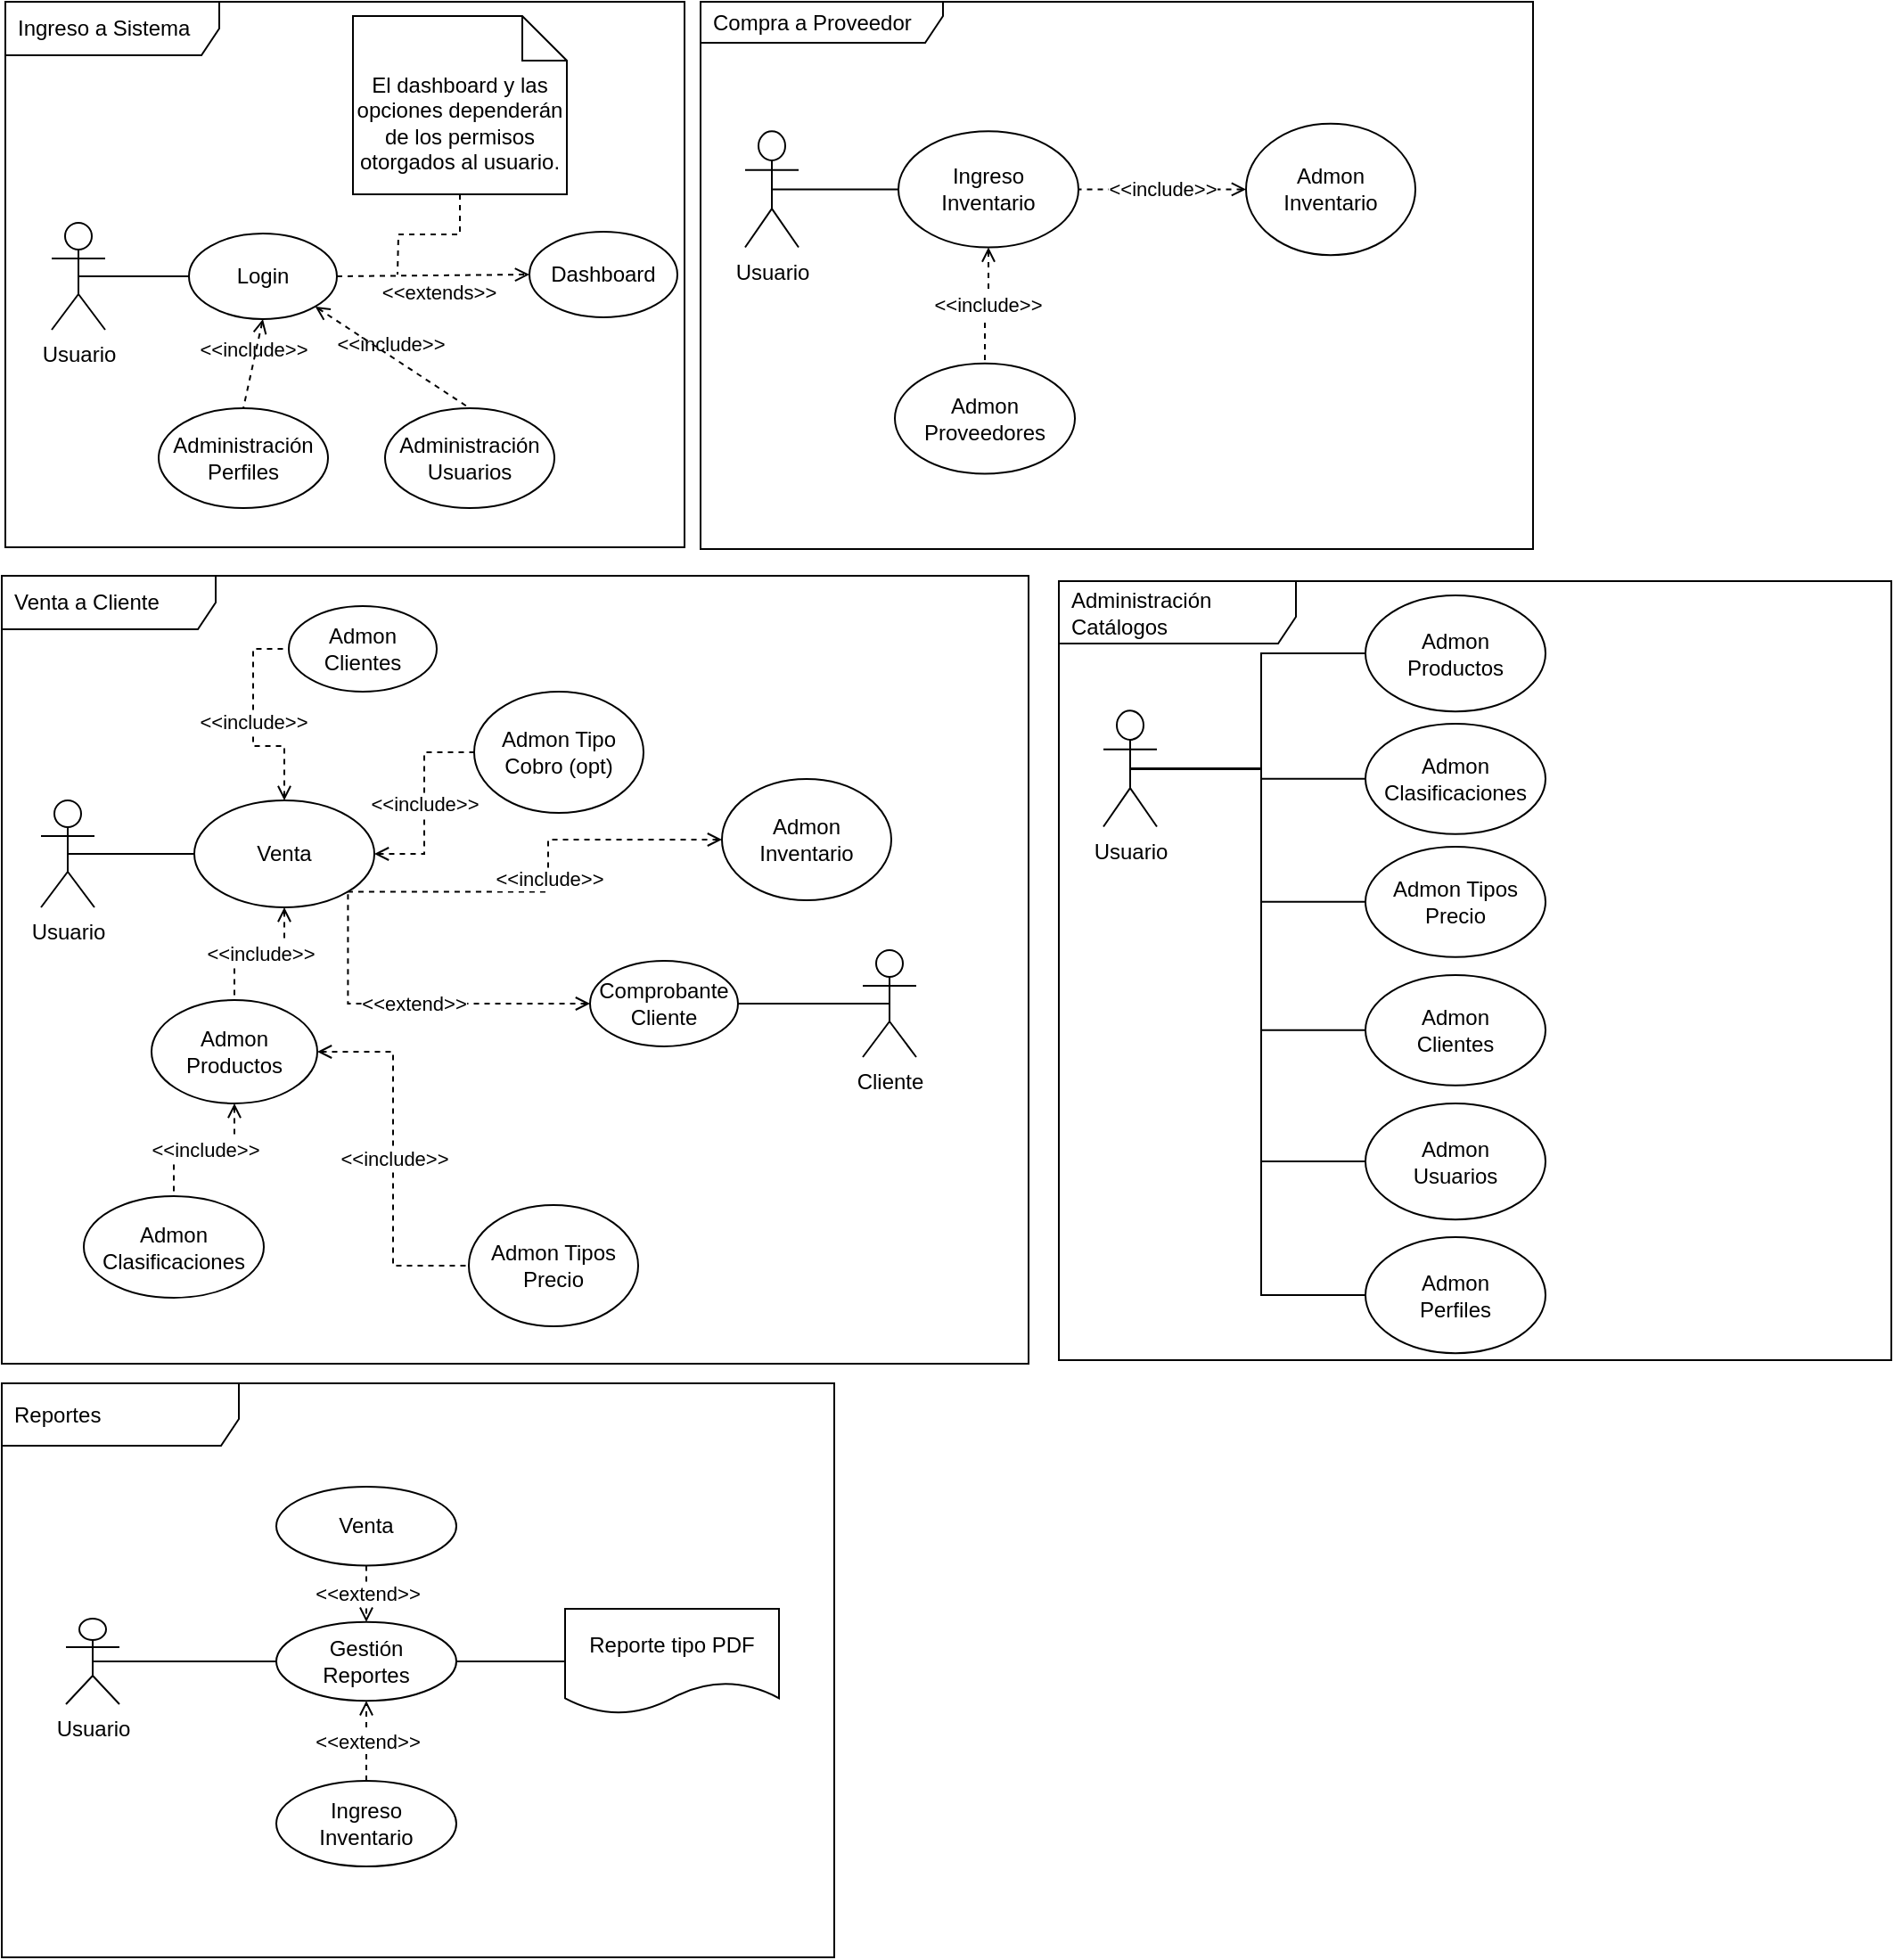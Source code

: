<mxfile version="20.3.0" type="device" pages="2"><diagram id="34F_Q9_dBPe65GC90gXA" name="Casos de Uso"><mxGraphModel dx="2222" dy="1305" grid="0" gridSize="10" guides="1" tooltips="1" connect="1" arrows="1" fold="1" page="0" pageScale="1" pageWidth="827" pageHeight="1169" math="0" shadow="0"><root><mxCell id="0"/><mxCell id="1" parent="0"/><mxCell id="3_GcH3Mn4aHfHMWuGo4H-39" value="" style="group" parent="1" vertex="1" connectable="0"><mxGeometry x="-386" y="-141" width="467" height="307" as="geometry"/></mxCell><mxCell id="3_GcH3Mn4aHfHMWuGo4H-2" value="Compra a Proveedor" style="shape=umlFrame;whiteSpace=wrap;html=1;width=136;height=23;boundedLbl=1;verticalAlign=middle;align=left;spacingLeft=5;" parent="3_GcH3Mn4aHfHMWuGo4H-39" vertex="1"><mxGeometry width="467" height="307" as="geometry"/></mxCell><mxCell id="3_GcH3Mn4aHfHMWuGo4H-29" value="Usuario" style="shape=umlActor;verticalLabelPosition=bottom;verticalAlign=top;html=1;" parent="3_GcH3Mn4aHfHMWuGo4H-39" vertex="1"><mxGeometry x="25" y="72.682" width="30" height="65.088" as="geometry"/></mxCell><mxCell id="3_GcH3Mn4aHfHMWuGo4H-30" value="Ingreso&lt;br&gt;Inventario" style="ellipse;whiteSpace=wrap;html=1;" parent="3_GcH3Mn4aHfHMWuGo4H-39" vertex="1"><mxGeometry x="111" y="72.682" width="101" height="65.088" as="geometry"/></mxCell><mxCell id="3_GcH3Mn4aHfHMWuGo4H-31" style="edgeStyle=orthogonalEdgeStyle;rounded=0;orthogonalLoop=1;jettySize=auto;html=1;exitX=0;exitY=0.5;exitDx=0;exitDy=0;entryX=0.5;entryY=0.5;entryDx=0;entryDy=0;entryPerimeter=0;startArrow=none;startFill=0;endArrow=none;endFill=0;" parent="3_GcH3Mn4aHfHMWuGo4H-39" source="3_GcH3Mn4aHfHMWuGo4H-30" target="3_GcH3Mn4aHfHMWuGo4H-29" edge="1"><mxGeometry relative="1" as="geometry"><mxPoint x="-695" y="572.777" as="sourcePoint"/><mxPoint x="-766" y="572.777" as="targetPoint"/></mxGeometry></mxCell><mxCell id="3_GcH3Mn4aHfHMWuGo4H-32" value="Admon&lt;br&gt;Proveedores" style="ellipse;whiteSpace=wrap;html=1;" parent="3_GcH3Mn4aHfHMWuGo4H-39" vertex="1"><mxGeometry x="109" y="202.859" width="101" height="61.834" as="geometry"/></mxCell><mxCell id="3_GcH3Mn4aHfHMWuGo4H-35" value="&amp;lt;&amp;lt;include&amp;gt;&amp;gt;" style="edgeStyle=orthogonalEdgeStyle;rounded=0;orthogonalLoop=1;jettySize=auto;html=1;exitX=0.5;exitY=1;exitDx=0;exitDy=0;entryX=0.5;entryY=0;entryDx=0;entryDy=0;dashed=1;startArrow=open;startFill=0;endArrow=none;endFill=0;" parent="3_GcH3Mn4aHfHMWuGo4H-39" source="3_GcH3Mn4aHfHMWuGo4H-30" target="3_GcH3Mn4aHfHMWuGo4H-32" edge="1"><mxGeometry relative="1" as="geometry"/></mxCell><mxCell id="3_GcH3Mn4aHfHMWuGo4H-38" value="&amp;lt;&amp;lt;include&amp;gt;&amp;gt;" style="edgeStyle=orthogonalEdgeStyle;rounded=0;orthogonalLoop=1;jettySize=auto;html=1;exitX=0;exitY=0.5;exitDx=0;exitDy=0;entryX=1;entryY=0.5;entryDx=0;entryDy=0;dashed=1;startArrow=open;startFill=0;endArrow=none;endFill=0;" parent="3_GcH3Mn4aHfHMWuGo4H-39" source="3_GcH3Mn4aHfHMWuGo4H-36" target="3_GcH3Mn4aHfHMWuGo4H-30" edge="1"><mxGeometry relative="1" as="geometry"/></mxCell><mxCell id="3_GcH3Mn4aHfHMWuGo4H-36" value="Admon&lt;br&gt;Inventario" style="ellipse;whiteSpace=wrap;html=1;" parent="3_GcH3Mn4aHfHMWuGo4H-39" vertex="1"><mxGeometry x="306" y="68.343" width="95" height="73.767" as="geometry"/></mxCell><mxCell id="3_GcH3Mn4aHfHMWuGo4H-40" value="" style="group" parent="1" vertex="1" connectable="0"><mxGeometry x="-776" y="-141" width="381" height="306" as="geometry"/></mxCell><mxCell id="A4scE4-FK9ReM1jSxFEf-1" value="Ingreso a Sistema" style="shape=umlFrame;whiteSpace=wrap;html=1;width=120;height=30;boundedLbl=1;verticalAlign=middle;align=left;spacingLeft=5;" parent="3_GcH3Mn4aHfHMWuGo4H-40" vertex="1"><mxGeometry width="381" height="306" as="geometry"/></mxCell><mxCell id="A4scE4-FK9ReM1jSxFEf-2" value="Usuario" style="shape=umlActor;verticalLabelPosition=bottom;verticalAlign=top;html=1;" parent="3_GcH3Mn4aHfHMWuGo4H-40" vertex="1"><mxGeometry x="26" y="124" width="30" height="60" as="geometry"/></mxCell><mxCell id="A4scE4-FK9ReM1jSxFEf-3" value="Login" style="ellipse;whiteSpace=wrap;html=1;" parent="3_GcH3Mn4aHfHMWuGo4H-40" vertex="1"><mxGeometry x="103" y="130" width="83" height="48" as="geometry"/></mxCell><mxCell id="A4scE4-FK9ReM1jSxFEf-4" style="edgeStyle=orthogonalEdgeStyle;rounded=0;orthogonalLoop=1;jettySize=auto;html=1;exitX=0.5;exitY=0.5;exitDx=0;exitDy=0;exitPerimeter=0;entryX=0;entryY=0.5;entryDx=0;entryDy=0;endArrow=none;endFill=0;" parent="3_GcH3Mn4aHfHMWuGo4H-40" source="A4scE4-FK9ReM1jSxFEf-2" target="A4scE4-FK9ReM1jSxFEf-3" edge="1"><mxGeometry relative="1" as="geometry"/></mxCell><mxCell id="A4scE4-FK9ReM1jSxFEf-5" value="Dashboard" style="ellipse;whiteSpace=wrap;html=1;" parent="3_GcH3Mn4aHfHMWuGo4H-40" vertex="1"><mxGeometry x="294" y="129" width="83" height="48" as="geometry"/></mxCell><mxCell id="A4scE4-FK9ReM1jSxFEf-7" value="&amp;lt;&amp;lt;extends&amp;gt;&amp;gt;" style="html=1;verticalAlign=bottom;labelBackgroundColor=none;endArrow=open;endFill=0;dashed=1;rounded=0;exitX=1;exitY=0.5;exitDx=0;exitDy=0;entryX=0;entryY=0.5;entryDx=0;entryDy=0;" parent="3_GcH3Mn4aHfHMWuGo4H-40" source="A4scE4-FK9ReM1jSxFEf-3" target="A4scE4-FK9ReM1jSxFEf-5" edge="1"><mxGeometry x="0.052" y="-19" width="160" relative="1" as="geometry"><mxPoint x="592" y="442" as="sourcePoint"/><mxPoint x="752" y="442" as="targetPoint"/><mxPoint as="offset"/></mxGeometry></mxCell><mxCell id="A4scE4-FK9ReM1jSxFEf-11" value="Administración&lt;br&gt;Usuarios" style="ellipse;whiteSpace=wrap;html=1;" parent="3_GcH3Mn4aHfHMWuGo4H-40" vertex="1"><mxGeometry x="213" y="228" width="95" height="56" as="geometry"/></mxCell><mxCell id="A4scE4-FK9ReM1jSxFEf-12" value="Administración&lt;br&gt;Perfiles" style="ellipse;whiteSpace=wrap;html=1;" parent="3_GcH3Mn4aHfHMWuGo4H-40" vertex="1"><mxGeometry x="86" y="228" width="95" height="56" as="geometry"/></mxCell><mxCell id="A4scE4-FK9ReM1jSxFEf-14" value="&amp;lt;&amp;lt;include&amp;gt;&amp;gt;" style="html=1;verticalAlign=bottom;labelBackgroundColor=none;endArrow=none;endFill=0;dashed=1;rounded=0;exitX=0.5;exitY=1;exitDx=0;exitDy=0;entryX=0.5;entryY=0;entryDx=0;entryDy=0;startArrow=open;startFill=0;" parent="3_GcH3Mn4aHfHMWuGo4H-40" source="A4scE4-FK9ReM1jSxFEf-3" target="A4scE4-FK9ReM1jSxFEf-12" edge="1"><mxGeometry x="0.038" width="160" relative="1" as="geometry"><mxPoint x="196" y="164" as="sourcePoint"/><mxPoint x="274" y="164" as="targetPoint"/><mxPoint as="offset"/></mxGeometry></mxCell><mxCell id="A4scE4-FK9ReM1jSxFEf-17" value="&amp;lt;&amp;lt;include&amp;gt;&amp;gt;" style="html=1;verticalAlign=bottom;labelBackgroundColor=none;endArrow=none;endFill=0;dashed=1;rounded=0;exitX=1;exitY=1;exitDx=0;exitDy=0;entryX=0.5;entryY=0;entryDx=0;entryDy=0;startArrow=open;startFill=0;" parent="3_GcH3Mn4aHfHMWuGo4H-40" source="A4scE4-FK9ReM1jSxFEf-3" target="A4scE4-FK9ReM1jSxFEf-11" edge="1"><mxGeometry x="-0.002" y="-2" width="160" relative="1" as="geometry"><mxPoint x="196" y="164" as="sourcePoint"/><mxPoint x="274" y="164" as="targetPoint"/><mxPoint as="offset"/></mxGeometry></mxCell><mxCell id="A4scE4-FK9ReM1jSxFEf-19" style="edgeStyle=orthogonalEdgeStyle;rounded=0;orthogonalLoop=1;jettySize=auto;html=1;exitX=0.5;exitY=1;exitDx=0;exitDy=0;exitPerimeter=0;endArrow=none;endFill=0;dashed=1;" parent="3_GcH3Mn4aHfHMWuGo4H-40" source="A4scE4-FK9ReM1jSxFEf-18" edge="1"><mxGeometry relative="1" as="geometry"><mxPoint x="220" y="153" as="targetPoint"/></mxGeometry></mxCell><mxCell id="A4scE4-FK9ReM1jSxFEf-18" value="El dashboard y las opciones dependerán de los permisos otorgados al usuario." style="shape=note2;boundedLbl=1;whiteSpace=wrap;html=1;size=25;verticalAlign=top;align=center;" parent="3_GcH3Mn4aHfHMWuGo4H-40" vertex="1"><mxGeometry x="195" y="8" width="120" height="100" as="geometry"/></mxCell><mxCell id="3_GcH3Mn4aHfHMWuGo4H-41" value="" style="group" parent="1" vertex="1" connectable="0"><mxGeometry x="-778" y="181" width="576" height="442" as="geometry"/></mxCell><mxCell id="3_GcH3Mn4aHfHMWuGo4H-1" value="Venta a Cliente" style="shape=umlFrame;whiteSpace=wrap;html=1;width=120;height=30;boundedLbl=1;verticalAlign=middle;align=left;spacingLeft=5;" parent="3_GcH3Mn4aHfHMWuGo4H-41" vertex="1"><mxGeometry width="576" height="442" as="geometry"/></mxCell><mxCell id="3_GcH3Mn4aHfHMWuGo4H-3" value="Usuario" style="shape=umlActor;verticalLabelPosition=bottom;verticalAlign=top;html=1;" parent="3_GcH3Mn4aHfHMWuGo4H-41" vertex="1"><mxGeometry x="22" y="126" width="30" height="60" as="geometry"/></mxCell><mxCell id="3_GcH3Mn4aHfHMWuGo4H-22" style="edgeStyle=orthogonalEdgeStyle;rounded=0;orthogonalLoop=1;jettySize=auto;html=1;exitX=0;exitY=0.5;exitDx=0;exitDy=0;entryX=0.5;entryY=0.5;entryDx=0;entryDy=0;entryPerimeter=0;startArrow=none;startFill=0;endArrow=none;endFill=0;" parent="3_GcH3Mn4aHfHMWuGo4H-41" source="3_GcH3Mn4aHfHMWuGo4H-4" target="3_GcH3Mn4aHfHMWuGo4H-3" edge="1"><mxGeometry relative="1" as="geometry"/></mxCell><mxCell id="3_GcH3Mn4aHfHMWuGo4H-4" value="Venta" style="ellipse;whiteSpace=wrap;html=1;" parent="3_GcH3Mn4aHfHMWuGo4H-41" vertex="1"><mxGeometry x="108" y="126" width="101" height="60" as="geometry"/></mxCell><mxCell id="3_GcH3Mn4aHfHMWuGo4H-5" value="Admon&lt;br&gt;Productos" style="ellipse;whiteSpace=wrap;html=1;" parent="3_GcH3Mn4aHfHMWuGo4H-41" vertex="1"><mxGeometry x="84" y="238" width="93" height="58" as="geometry"/></mxCell><mxCell id="3_GcH3Mn4aHfHMWuGo4H-17" value="&amp;lt;&amp;lt;include&amp;gt;&amp;gt;" style="edgeStyle=orthogonalEdgeStyle;rounded=0;orthogonalLoop=1;jettySize=auto;html=1;exitX=0.5;exitY=1;exitDx=0;exitDy=0;entryX=0.5;entryY=0;entryDx=0;entryDy=0;dashed=1;startArrow=open;startFill=0;endArrow=none;endFill=0;" parent="3_GcH3Mn4aHfHMWuGo4H-41" source="3_GcH3Mn4aHfHMWuGo4H-4" target="3_GcH3Mn4aHfHMWuGo4H-5" edge="1"><mxGeometry relative="1" as="geometry"/></mxCell><mxCell id="3_GcH3Mn4aHfHMWuGo4H-6" value="Admon Tipos&lt;br&gt;Precio" style="ellipse;whiteSpace=wrap;html=1;" parent="3_GcH3Mn4aHfHMWuGo4H-41" vertex="1"><mxGeometry x="262" y="353" width="95" height="68" as="geometry"/></mxCell><mxCell id="3_GcH3Mn4aHfHMWuGo4H-16" value="&amp;lt;&amp;lt;include&amp;gt;&amp;gt;" style="edgeStyle=orthogonalEdgeStyle;rounded=0;orthogonalLoop=1;jettySize=auto;html=1;exitX=1;exitY=0.5;exitDx=0;exitDy=0;entryX=0;entryY=0.5;entryDx=0;entryDy=0;dashed=1;startArrow=open;startFill=0;endArrow=none;endFill=0;" parent="3_GcH3Mn4aHfHMWuGo4H-41" source="3_GcH3Mn4aHfHMWuGo4H-5" target="3_GcH3Mn4aHfHMWuGo4H-6" edge="1"><mxGeometry relative="1" as="geometry"/></mxCell><mxCell id="3_GcH3Mn4aHfHMWuGo4H-7" value="Admon&lt;br&gt;Clasificaciones" style="ellipse;whiteSpace=wrap;html=1;" parent="3_GcH3Mn4aHfHMWuGo4H-41" vertex="1"><mxGeometry x="46" y="348" width="101" height="57" as="geometry"/></mxCell><mxCell id="3_GcH3Mn4aHfHMWuGo4H-15" value="&amp;lt;&amp;lt;include&amp;gt;&amp;gt;" style="edgeStyle=orthogonalEdgeStyle;rounded=0;orthogonalLoop=1;jettySize=auto;html=1;exitX=0.5;exitY=1;exitDx=0;exitDy=0;entryX=0.5;entryY=0;entryDx=0;entryDy=0;dashed=1;startArrow=open;startFill=0;endArrow=none;endFill=0;" parent="3_GcH3Mn4aHfHMWuGo4H-41" source="3_GcH3Mn4aHfHMWuGo4H-5" target="3_GcH3Mn4aHfHMWuGo4H-7" edge="1"><mxGeometry relative="1" as="geometry"/></mxCell><mxCell id="3_GcH3Mn4aHfHMWuGo4H-8" value="Admon&lt;br&gt;Clientes" style="ellipse;whiteSpace=wrap;html=1;" parent="3_GcH3Mn4aHfHMWuGo4H-41" vertex="1"><mxGeometry x="161" y="17" width="83" height="48" as="geometry"/></mxCell><mxCell id="3_GcH3Mn4aHfHMWuGo4H-12" value="&amp;lt;&amp;lt;include&amp;gt;&amp;gt;" style="edgeStyle=orthogonalEdgeStyle;rounded=0;orthogonalLoop=1;jettySize=auto;html=1;exitX=0.5;exitY=0;exitDx=0;exitDy=0;entryX=0;entryY=0.5;entryDx=0;entryDy=0;startArrow=open;startFill=0;endArrow=none;endFill=0;dashed=1;" parent="3_GcH3Mn4aHfHMWuGo4H-41" source="3_GcH3Mn4aHfHMWuGo4H-4" target="3_GcH3Mn4aHfHMWuGo4H-8" edge="1"><mxGeometry relative="1" as="geometry"/></mxCell><mxCell id="3_GcH3Mn4aHfHMWuGo4H-9" value="Admon Tipo&lt;br&gt;Cobro (opt)" style="ellipse;whiteSpace=wrap;html=1;" parent="3_GcH3Mn4aHfHMWuGo4H-41" vertex="1"><mxGeometry x="265" y="65" width="95" height="68" as="geometry"/></mxCell><mxCell id="3_GcH3Mn4aHfHMWuGo4H-18" value="&amp;lt;&amp;lt;include&amp;gt;&amp;gt;" style="edgeStyle=orthogonalEdgeStyle;rounded=0;orthogonalLoop=1;jettySize=auto;html=1;exitX=1;exitY=0.5;exitDx=0;exitDy=0;entryX=0;entryY=0.5;entryDx=0;entryDy=0;dashed=1;startArrow=open;startFill=0;endArrow=none;endFill=0;" parent="3_GcH3Mn4aHfHMWuGo4H-41" source="3_GcH3Mn4aHfHMWuGo4H-4" target="3_GcH3Mn4aHfHMWuGo4H-9" edge="1"><mxGeometry relative="1" as="geometry"/></mxCell><mxCell id="3_GcH3Mn4aHfHMWuGo4H-10" value="Cliente" style="shape=umlActor;verticalLabelPosition=bottom;verticalAlign=top;html=1;" parent="3_GcH3Mn4aHfHMWuGo4H-41" vertex="1"><mxGeometry x="483" y="210" width="30" height="60" as="geometry"/></mxCell><mxCell id="3_GcH3Mn4aHfHMWuGo4H-24" value="&amp;lt;&amp;lt;extend&amp;gt;&amp;gt;" style="edgeStyle=orthogonalEdgeStyle;rounded=0;orthogonalLoop=1;jettySize=auto;html=1;exitX=0;exitY=0.5;exitDx=0;exitDy=0;entryX=1;entryY=1;entryDx=0;entryDy=0;startArrow=open;startFill=0;endArrow=none;endFill=0;dashed=1;" parent="3_GcH3Mn4aHfHMWuGo4H-41" source="3_GcH3Mn4aHfHMWuGo4H-19" target="3_GcH3Mn4aHfHMWuGo4H-4" edge="1"><mxGeometry relative="1" as="geometry"/></mxCell><mxCell id="3_GcH3Mn4aHfHMWuGo4H-19" value="Comprobante&lt;br&gt;Cliente" style="ellipse;whiteSpace=wrap;html=1;" parent="3_GcH3Mn4aHfHMWuGo4H-41" vertex="1"><mxGeometry x="330" y="216" width="83" height="48" as="geometry"/></mxCell><mxCell id="3_GcH3Mn4aHfHMWuGo4H-26" style="edgeStyle=orthogonalEdgeStyle;rounded=0;orthogonalLoop=1;jettySize=auto;html=1;exitX=0.5;exitY=0.5;exitDx=0;exitDy=0;entryX=1;entryY=0.5;entryDx=0;entryDy=0;startArrow=none;startFill=0;endArrow=none;endFill=0;exitPerimeter=0;" parent="3_GcH3Mn4aHfHMWuGo4H-41" source="3_GcH3Mn4aHfHMWuGo4H-10" target="3_GcH3Mn4aHfHMWuGo4H-19" edge="1"><mxGeometry relative="1" as="geometry"><mxPoint x="136" y="160" as="sourcePoint"/><mxPoint x="49" y="160" as="targetPoint"/></mxGeometry></mxCell><mxCell id="3_GcH3Mn4aHfHMWuGo4H-28" value="&amp;lt;&amp;lt;include&amp;gt;&amp;gt;" style="edgeStyle=orthogonalEdgeStyle;rounded=0;orthogonalLoop=1;jettySize=auto;html=1;exitX=0;exitY=0.5;exitDx=0;exitDy=0;entryX=1;entryY=1;entryDx=0;entryDy=0;dashed=1;startArrow=open;startFill=0;endArrow=none;endFill=0;" parent="3_GcH3Mn4aHfHMWuGo4H-41" source="3_GcH3Mn4aHfHMWuGo4H-27" target="3_GcH3Mn4aHfHMWuGo4H-4" edge="1"><mxGeometry relative="1" as="geometry"/></mxCell><mxCell id="3_GcH3Mn4aHfHMWuGo4H-27" value="Admon&lt;br&gt;Inventario" style="ellipse;whiteSpace=wrap;html=1;" parent="3_GcH3Mn4aHfHMWuGo4H-41" vertex="1"><mxGeometry x="404" y="114" width="95" height="68" as="geometry"/></mxCell><mxCell id="3_GcH3Mn4aHfHMWuGo4H-42" value="" style="group" parent="1" vertex="1" connectable="0"><mxGeometry x="-185" y="184" width="467" height="437" as="geometry"/></mxCell><mxCell id="3_GcH3Mn4aHfHMWuGo4H-43" value="Administración&lt;br&gt;Catálogos" style="shape=umlFrame;whiteSpace=wrap;html=1;width=133;height=35;boundedLbl=1;verticalAlign=middle;align=left;spacingLeft=5;" parent="3_GcH3Mn4aHfHMWuGo4H-42" vertex="1"><mxGeometry width="467" height="437" as="geometry"/></mxCell><mxCell id="3_GcH3Mn4aHfHMWuGo4H-53" style="edgeStyle=orthogonalEdgeStyle;rounded=0;orthogonalLoop=1;jettySize=auto;html=1;exitX=0.5;exitY=0.5;exitDx=0;exitDy=0;exitPerimeter=0;entryX=0;entryY=0.5;entryDx=0;entryDy=0;startArrow=none;startFill=0;endArrow=none;endFill=0;" parent="3_GcH3Mn4aHfHMWuGo4H-42" source="3_GcH3Mn4aHfHMWuGo4H-44" target="3_GcH3Mn4aHfHMWuGo4H-47" edge="1"><mxGeometry relative="1" as="geometry"/></mxCell><mxCell id="3_GcH3Mn4aHfHMWuGo4H-54" style="edgeStyle=orthogonalEdgeStyle;rounded=0;orthogonalLoop=1;jettySize=auto;html=1;exitX=0.5;exitY=0.5;exitDx=0;exitDy=0;exitPerimeter=0;entryX=0;entryY=0.5;entryDx=0;entryDy=0;startArrow=none;startFill=0;endArrow=none;endFill=0;" parent="3_GcH3Mn4aHfHMWuGo4H-42" source="3_GcH3Mn4aHfHMWuGo4H-44" target="3_GcH3Mn4aHfHMWuGo4H-51" edge="1"><mxGeometry relative="1" as="geometry"/></mxCell><mxCell id="3_GcH3Mn4aHfHMWuGo4H-55" style="edgeStyle=orthogonalEdgeStyle;rounded=0;orthogonalLoop=1;jettySize=auto;html=1;exitX=0.5;exitY=0.5;exitDx=0;exitDy=0;exitPerimeter=0;entryX=0;entryY=0.5;entryDx=0;entryDy=0;startArrow=none;startFill=0;endArrow=none;endFill=0;" parent="3_GcH3Mn4aHfHMWuGo4H-42" source="3_GcH3Mn4aHfHMWuGo4H-44" target="3_GcH3Mn4aHfHMWuGo4H-52" edge="1"><mxGeometry relative="1" as="geometry"/></mxCell><mxCell id="3_GcH3Mn4aHfHMWuGo4H-69" style="edgeStyle=orthogonalEdgeStyle;rounded=0;orthogonalLoop=1;jettySize=auto;html=1;exitX=0.5;exitY=0.5;exitDx=0;exitDy=0;exitPerimeter=0;entryX=0;entryY=0.5;entryDx=0;entryDy=0;startArrow=none;startFill=0;endArrow=none;endFill=0;" parent="3_GcH3Mn4aHfHMWuGo4H-42" source="3_GcH3Mn4aHfHMWuGo4H-44" target="3_GcH3Mn4aHfHMWuGo4H-67" edge="1"><mxGeometry relative="1" as="geometry"/></mxCell><mxCell id="3_GcH3Mn4aHfHMWuGo4H-70" style="edgeStyle=orthogonalEdgeStyle;rounded=0;orthogonalLoop=1;jettySize=auto;html=1;exitX=0.5;exitY=0.5;exitDx=0;exitDy=0;exitPerimeter=0;entryX=0;entryY=0.5;entryDx=0;entryDy=0;startArrow=none;startFill=0;endArrow=none;endFill=0;" parent="3_GcH3Mn4aHfHMWuGo4H-42" source="3_GcH3Mn4aHfHMWuGo4H-44" target="3_GcH3Mn4aHfHMWuGo4H-68" edge="1"><mxGeometry relative="1" as="geometry"/></mxCell><mxCell id="3_GcH3Mn4aHfHMWuGo4H-44" value="Usuario" style="shape=umlActor;verticalLabelPosition=bottom;verticalAlign=top;html=1;" parent="3_GcH3Mn4aHfHMWuGo4H-42" vertex="1"><mxGeometry x="25" y="72.682" width="30" height="65.088" as="geometry"/></mxCell><mxCell id="3_GcH3Mn4aHfHMWuGo4H-45" value="Admon&lt;br&gt;Productos" style="ellipse;whiteSpace=wrap;html=1;" parent="3_GcH3Mn4aHfHMWuGo4H-42" vertex="1"><mxGeometry x="172" y="8.002" width="101" height="65.088" as="geometry"/></mxCell><mxCell id="3_GcH3Mn4aHfHMWuGo4H-46" style="edgeStyle=orthogonalEdgeStyle;rounded=0;orthogonalLoop=1;jettySize=auto;html=1;exitX=0;exitY=0.5;exitDx=0;exitDy=0;entryX=0.5;entryY=0.5;entryDx=0;entryDy=0;entryPerimeter=0;startArrow=none;startFill=0;endArrow=none;endFill=0;" parent="3_GcH3Mn4aHfHMWuGo4H-42" source="3_GcH3Mn4aHfHMWuGo4H-45" target="3_GcH3Mn4aHfHMWuGo4H-44" edge="1"><mxGeometry relative="1" as="geometry"><mxPoint x="-695" y="572.777" as="sourcePoint"/><mxPoint x="-766" y="572.777" as="targetPoint"/></mxGeometry></mxCell><mxCell id="3_GcH3Mn4aHfHMWuGo4H-47" value="Admon&lt;br&gt;Clasificaciones" style="ellipse;whiteSpace=wrap;html=1;" parent="3_GcH3Mn4aHfHMWuGo4H-42" vertex="1"><mxGeometry x="172" y="79.999" width="101" height="61.834" as="geometry"/></mxCell><mxCell id="3_GcH3Mn4aHfHMWuGo4H-51" value="Admon Tipos&lt;br&gt;Precio" style="ellipse;whiteSpace=wrap;html=1;" parent="3_GcH3Mn4aHfHMWuGo4H-42" vertex="1"><mxGeometry x="172" y="148.999" width="101" height="61.834" as="geometry"/></mxCell><mxCell id="3_GcH3Mn4aHfHMWuGo4H-52" value="Admon &lt;br&gt;Clientes" style="ellipse;whiteSpace=wrap;html=1;" parent="3_GcH3Mn4aHfHMWuGo4H-42" vertex="1"><mxGeometry x="172" y="220.999" width="101" height="61.834" as="geometry"/></mxCell><mxCell id="3_GcH3Mn4aHfHMWuGo4H-67" value="Admon&lt;br&gt;Usuarios" style="ellipse;whiteSpace=wrap;html=1;" parent="3_GcH3Mn4aHfHMWuGo4H-42" vertex="1"><mxGeometry x="172" y="293.002" width="101" height="65.088" as="geometry"/></mxCell><mxCell id="3_GcH3Mn4aHfHMWuGo4H-68" value="Admon&lt;br&gt;Perfiles" style="ellipse;whiteSpace=wrap;html=1;" parent="3_GcH3Mn4aHfHMWuGo4H-42" vertex="1"><mxGeometry x="172" y="368.002" width="101" height="65.088" as="geometry"/></mxCell><mxCell id="3_GcH3Mn4aHfHMWuGo4H-104" value="" style="group" parent="1" vertex="1" connectable="0"><mxGeometry x="-778" y="634" width="467" height="322" as="geometry"/></mxCell><mxCell id="3_GcH3Mn4aHfHMWuGo4H-72" value="Reportes" style="shape=umlFrame;whiteSpace=wrap;html=1;width=133;height=35;boundedLbl=1;verticalAlign=middle;align=left;spacingLeft=5;" parent="3_GcH3Mn4aHfHMWuGo4H-104" vertex="1"><mxGeometry width="467" height="322" as="geometry"/></mxCell><mxCell id="3_GcH3Mn4aHfHMWuGo4H-78" value="Usuario" style="shape=umlActor;verticalLabelPosition=bottom;verticalAlign=top;html=1;" parent="3_GcH3Mn4aHfHMWuGo4H-104" vertex="1"><mxGeometry x="36" y="132.019" width="30" height="47.96" as="geometry"/></mxCell><mxCell id="3_GcH3Mn4aHfHMWuGo4H-88" value="Venta" style="ellipse;whiteSpace=wrap;html=1;" parent="3_GcH3Mn4aHfHMWuGo4H-104" vertex="1"><mxGeometry x="154" y="58.002" width="101" height="44.211" as="geometry"/></mxCell><mxCell id="3_GcH3Mn4aHfHMWuGo4H-89" value="Ingreso&lt;br&gt;Inventario" style="ellipse;whiteSpace=wrap;html=1;" parent="3_GcH3Mn4aHfHMWuGo4H-104" vertex="1"><mxGeometry x="154" y="223.056" width="101" height="47.96" as="geometry"/></mxCell><mxCell id="3_GcH3Mn4aHfHMWuGo4H-90" value="Gestión&lt;br&gt;Reportes" style="ellipse;whiteSpace=wrap;html=1;" parent="3_GcH3Mn4aHfHMWuGo4H-104" vertex="1"><mxGeometry x="154" y="133.897" width="101" height="44.211" as="geometry"/></mxCell><mxCell id="3_GcH3Mn4aHfHMWuGo4H-91" style="edgeStyle=orthogonalEdgeStyle;rounded=0;orthogonalLoop=1;jettySize=auto;html=1;exitX=0.5;exitY=0.5;exitDx=0;exitDy=0;exitPerimeter=0;entryX=0;entryY=0.5;entryDx=0;entryDy=0;startArrow=none;startFill=0;endArrow=none;endFill=0;" parent="3_GcH3Mn4aHfHMWuGo4H-104" source="3_GcH3Mn4aHfHMWuGo4H-78" target="3_GcH3Mn4aHfHMWuGo4H-90" edge="1"><mxGeometry relative="1" as="geometry"/></mxCell><mxCell id="3_GcH3Mn4aHfHMWuGo4H-92" value="&amp;lt;&amp;lt;extend&amp;gt;&amp;gt;" style="edgeStyle=orthogonalEdgeStyle;rounded=0;orthogonalLoop=1;jettySize=auto;html=1;exitX=0.5;exitY=1;exitDx=0;exitDy=0;entryX=0.5;entryY=0;entryDx=0;entryDy=0;startArrow=none;startFill=0;endArrow=open;endFill=0;strokeColor=default;dashed=1;" parent="3_GcH3Mn4aHfHMWuGo4H-104" source="3_GcH3Mn4aHfHMWuGo4H-88" target="3_GcH3Mn4aHfHMWuGo4H-90" edge="1"><mxGeometry relative="1" as="geometry"/></mxCell><mxCell id="3_GcH3Mn4aHfHMWuGo4H-93" value="&amp;lt;&amp;lt;extend&amp;gt;&amp;gt;" style="edgeStyle=orthogonalEdgeStyle;rounded=0;orthogonalLoop=1;jettySize=auto;html=1;exitX=0.5;exitY=0;exitDx=0;exitDy=0;entryX=0.5;entryY=1;entryDx=0;entryDy=0;dashed=1;strokeColor=default;startArrow=none;startFill=0;endArrow=open;endFill=0;" parent="3_GcH3Mn4aHfHMWuGo4H-104" source="3_GcH3Mn4aHfHMWuGo4H-89" target="3_GcH3Mn4aHfHMWuGo4H-90" edge="1"><mxGeometry relative="1" as="geometry"/></mxCell><mxCell id="3_GcH3Mn4aHfHMWuGo4H-94" value="Reporte tipo PDF" style="shape=document;whiteSpace=wrap;html=1;boundedLbl=1;" parent="3_GcH3Mn4aHfHMWuGo4H-104" vertex="1"><mxGeometry x="316" y="126.528" width="120" height="58.947" as="geometry"/></mxCell><mxCell id="3_GcH3Mn4aHfHMWuGo4H-95" style="edgeStyle=orthogonalEdgeStyle;rounded=0;orthogonalLoop=1;jettySize=auto;html=1;exitX=1;exitY=0.5;exitDx=0;exitDy=0;entryX=0;entryY=0.5;entryDx=0;entryDy=0;strokeColor=default;startArrow=none;startFill=0;endArrow=none;endFill=0;" parent="3_GcH3Mn4aHfHMWuGo4H-104" source="3_GcH3Mn4aHfHMWuGo4H-90" target="3_GcH3Mn4aHfHMWuGo4H-94" edge="1"><mxGeometry relative="1" as="geometry"/></mxCell></root></mxGraphModel></diagram><diagram id="nc-74AcK-RGseaJJl1Gz" name="Modelo de Datos"><mxGraphModel dx="1502" dy="1125" grid="0" gridSize="10" guides="1" tooltips="1" connect="1" arrows="1" fold="1" page="0" pageScale="1" pageWidth="827" pageHeight="1169" math="0" shadow="0"><root><mxCell id="0"/><mxCell id="1" parent="0"/><mxCell id="CZaWqOWqLNNRrxj7__C2-46" style="rounded=0;orthogonalLoop=1;jettySize=auto;html=1;endArrow=ERzeroToMany;endFill=0;startArrow=ERmandOne;startFill=0;edgeStyle=orthogonalEdgeStyle;" parent="1" source="CZaWqOWqLNNRrxj7__C2-74" target="CZaWqOWqLNNRrxj7__C2-119" edge="1"><mxGeometry relative="1" as="geometry"><mxPoint x="-163" y="550" as="sourcePoint"/></mxGeometry></mxCell><mxCell id="CZaWqOWqLNNRrxj7__C2-47" style="edgeStyle=orthogonalEdgeStyle;rounded=0;orthogonalLoop=1;jettySize=auto;html=1;startArrow=ERmandOne;startFill=0;endArrow=ERoneToMany;endFill=0;" parent="1" source="CZaWqOWqLNNRrxj7__C2-119" target="CZaWqOWqLNNRrxj7__C2-150" edge="1"><mxGeometry relative="1" as="geometry"/></mxCell><mxCell id="CZaWqOWqLNNRrxj7__C2-50" style="rounded=0;orthogonalLoop=1;jettySize=auto;html=1;startArrow=ERoneToMany;startFill=0;endArrow=ERzeroToMany;endFill=0;exitX=0.5;exitY=1;exitDx=0;exitDy=0;edgeStyle=orthogonalEdgeStyle;" parent="1" source="CZaWqOWqLNNRrxj7__C2-266" target="CZaWqOWqLNNRrxj7__C2-150" edge="1"><mxGeometry relative="1" as="geometry"/></mxCell><mxCell id="CZaWqOWqLNNRrxj7__C2-52" style="rounded=0;orthogonalLoop=1;jettySize=auto;html=1;startArrow=ERmandOne;startFill=0;endArrow=ERzeroToMany;endFill=0;entryX=0.25;entryY=0;entryDx=0;entryDy=0;edgeStyle=orthogonalEdgeStyle;" parent="1" source="CZaWqOWqLNNRrxj7__C2-253" target="CZaWqOWqLNNRrxj7__C2-266" edge="1"><mxGeometry relative="1" as="geometry"/></mxCell><mxCell id="CZaWqOWqLNNRrxj7__C2-54" style="edgeStyle=orthogonalEdgeStyle;rounded=0;orthogonalLoop=1;jettySize=auto;html=1;exitX=1;exitY=0.5;exitDx=0;exitDy=0;startArrow=ERoneToMany;startFill=0;endArrow=ERzeroToMany;endFill=0;" parent="1" source="CZaWqOWqLNNRrxj7__C2-311" target="CZaWqOWqLNNRrxj7__C2-326" edge="1"><mxGeometry relative="1" as="geometry"/></mxCell><mxCell id="CZaWqOWqLNNRrxj7__C2-55" style="edgeStyle=orthogonalEdgeStyle;rounded=0;orthogonalLoop=1;jettySize=auto;html=1;startArrow=ERmandOne;startFill=0;endArrow=ERzeroToMany;endFill=0;" parent="1" source="CZaWqOWqLNNRrxj7__C2-178" target="CZaWqOWqLNNRrxj7__C2-203" edge="1"><mxGeometry relative="1" as="geometry"/></mxCell><mxCell id="CZaWqOWqLNNRrxj7__C2-56" style="edgeStyle=orthogonalEdgeStyle;rounded=0;orthogonalLoop=1;jettySize=auto;html=1;startArrow=ERmandOne;startFill=0;endArrow=ERoneToMany;endFill=0;" parent="1" source="CZaWqOWqLNNRrxj7__C2-203" target="CZaWqOWqLNNRrxj7__C2-228" edge="1"><mxGeometry relative="1" as="geometry"/></mxCell><mxCell id="CZaWqOWqLNNRrxj7__C2-57" style="rounded=0;orthogonalLoop=1;jettySize=auto;html=1;startArrow=ERoneToMany;startFill=0;endArrow=ERzeroToMany;endFill=0;exitX=1;exitY=0.5;exitDx=0;exitDy=0;entryX=0.5;entryY=0;entryDx=0;entryDy=0;edgeStyle=orthogonalEdgeStyle;" parent="1" source="CZaWqOWqLNNRrxj7__C2-285" target="CZaWqOWqLNNRrxj7__C2-228" edge="1"><mxGeometry relative="1" as="geometry"><mxPoint x="568" y="378" as="sourcePoint"/></mxGeometry></mxCell><mxCell id="CZaWqOWqLNNRrxj7__C2-60" style="rounded=0;orthogonalLoop=1;jettySize=auto;html=1;exitX=0.75;exitY=0;exitDx=0;exitDy=0;startArrow=ERzeroToMany;startFill=0;endArrow=ERoneToMany;endFill=0;entryX=0.5;entryY=1;entryDx=0;entryDy=0;edgeStyle=orthogonalEdgeStyle;" parent="1" source="CZaWqOWqLNNRrxj7__C2-266" target="CZaWqOWqLNNRrxj7__C2-307" edge="1"><mxGeometry relative="1" as="geometry"/></mxCell><mxCell id="CZaWqOWqLNNRrxj7__C2-74" value="customer" style="shape=table;startSize=30;container=1;collapsible=1;childLayout=tableLayout;fixedRows=1;rowLines=0;fontStyle=1;align=center;resizeLast=1;" parent="1" vertex="1"><mxGeometry x="-141" y="209" width="180" height="370.75" as="geometry"/></mxCell><mxCell id="CZaWqOWqLNNRrxj7__C2-75" value="" style="shape=tableRow;horizontal=0;startSize=0;swimlaneHead=0;swimlaneBody=0;fillColor=none;collapsible=0;dropTarget=0;points=[[0,0.5],[1,0.5]];portConstraint=eastwest;top=0;left=0;right=0;bottom=1;" parent="CZaWqOWqLNNRrxj7__C2-74" vertex="1"><mxGeometry y="30" width="180" height="30" as="geometry"/></mxCell><mxCell id="CZaWqOWqLNNRrxj7__C2-76" value="PK" style="shape=partialRectangle;connectable=0;fillColor=none;top=0;left=0;bottom=0;right=0;fontStyle=1;overflow=hidden;" parent="CZaWqOWqLNNRrxj7__C2-75" vertex="1"><mxGeometry width="30" height="30" as="geometry"><mxRectangle width="30" height="30" as="alternateBounds"/></mxGeometry></mxCell><mxCell id="CZaWqOWqLNNRrxj7__C2-77" value="cod_customer" style="shape=partialRectangle;connectable=0;fillColor=none;top=0;left=0;bottom=0;right=0;align=left;spacingLeft=6;fontStyle=5;overflow=hidden;" parent="CZaWqOWqLNNRrxj7__C2-75" vertex="1"><mxGeometry x="30" width="150" height="30" as="geometry"><mxRectangle width="150" height="30" as="alternateBounds"/></mxGeometry></mxCell><mxCell id="CZaWqOWqLNNRrxj7__C2-84" value="" style="shape=tableRow;horizontal=0;startSize=0;swimlaneHead=0;swimlaneBody=0;fillColor=none;collapsible=0;dropTarget=0;points=[[0,0.5],[1,0.5]];portConstraint=eastwest;top=0;left=0;right=0;bottom=0;" parent="CZaWqOWqLNNRrxj7__C2-74" vertex="1"><mxGeometry y="60" width="180" height="30" as="geometry"/></mxCell><mxCell id="CZaWqOWqLNNRrxj7__C2-85" value="" style="shape=partialRectangle;connectable=0;fillColor=none;top=0;left=0;bottom=0;right=0;editable=1;overflow=hidden;" parent="CZaWqOWqLNNRrxj7__C2-84" vertex="1"><mxGeometry width="30" height="30" as="geometry"><mxRectangle width="30" height="30" as="alternateBounds"/></mxGeometry></mxCell><mxCell id="CZaWqOWqLNNRrxj7__C2-86" value="name" style="shape=partialRectangle;connectable=0;fillColor=none;top=0;left=0;bottom=0;right=0;align=left;spacingLeft=6;overflow=hidden;" parent="CZaWqOWqLNNRrxj7__C2-84" vertex="1"><mxGeometry x="30" width="150" height="30" as="geometry"><mxRectangle width="150" height="30" as="alternateBounds"/></mxGeometry></mxCell><mxCell id="CZaWqOWqLNNRrxj7__C2-81" value="" style="shape=tableRow;horizontal=0;startSize=0;swimlaneHead=0;swimlaneBody=0;fillColor=none;collapsible=0;dropTarget=0;points=[[0,0.5],[1,0.5]];portConstraint=eastwest;top=0;left=0;right=0;bottom=0;" parent="CZaWqOWqLNNRrxj7__C2-74" vertex="1"><mxGeometry y="90" width="180" height="30" as="geometry"/></mxCell><mxCell id="CZaWqOWqLNNRrxj7__C2-82" value="" style="shape=partialRectangle;connectable=0;fillColor=none;top=0;left=0;bottom=0;right=0;editable=1;overflow=hidden;" parent="CZaWqOWqLNNRrxj7__C2-81" vertex="1"><mxGeometry width="30" height="30" as="geometry"><mxRectangle width="30" height="30" as="alternateBounds"/></mxGeometry></mxCell><mxCell id="CZaWqOWqLNNRrxj7__C2-83" value="lastname" style="shape=partialRectangle;connectable=0;fillColor=none;top=0;left=0;bottom=0;right=0;align=left;spacingLeft=6;overflow=hidden;" parent="CZaWqOWqLNNRrxj7__C2-81" vertex="1"><mxGeometry x="30" width="150" height="30" as="geometry"><mxRectangle width="150" height="30" as="alternateBounds"/></mxGeometry></mxCell><mxCell id="CZaWqOWqLNNRrxj7__C2-78" value="" style="shape=tableRow;horizontal=0;startSize=0;swimlaneHead=0;swimlaneBody=0;fillColor=none;collapsible=0;dropTarget=0;points=[[0,0.5],[1,0.5]];portConstraint=eastwest;top=0;left=0;right=0;bottom=0;" parent="CZaWqOWqLNNRrxj7__C2-74" vertex="1"><mxGeometry y="120" width="180" height="30" as="geometry"/></mxCell><mxCell id="CZaWqOWqLNNRrxj7__C2-79" value="" style="shape=partialRectangle;connectable=0;fillColor=none;top=0;left=0;bottom=0;right=0;editable=1;overflow=hidden;" parent="CZaWqOWqLNNRrxj7__C2-78" vertex="1"><mxGeometry width="30" height="30" as="geometry"><mxRectangle width="30" height="30" as="alternateBounds"/></mxGeometry></mxCell><mxCell id="CZaWqOWqLNNRrxj7__C2-80" value="invoice_name" style="shape=partialRectangle;connectable=0;fillColor=none;top=0;left=0;bottom=0;right=0;align=left;spacingLeft=6;overflow=hidden;" parent="CZaWqOWqLNNRrxj7__C2-78" vertex="1"><mxGeometry x="30" width="150" height="30" as="geometry"><mxRectangle width="150" height="30" as="alternateBounds"/></mxGeometry></mxCell><mxCell id="CZaWqOWqLNNRrxj7__C2-107" style="shape=tableRow;horizontal=0;startSize=0;swimlaneHead=0;swimlaneBody=0;fillColor=none;collapsible=0;dropTarget=0;points=[[0,0.5],[1,0.5]];portConstraint=eastwest;top=0;left=0;right=0;bottom=0;" parent="CZaWqOWqLNNRrxj7__C2-74" vertex="1"><mxGeometry y="150" width="180" height="30" as="geometry"/></mxCell><mxCell id="CZaWqOWqLNNRrxj7__C2-108" style="shape=partialRectangle;connectable=0;fillColor=none;top=0;left=0;bottom=0;right=0;editable=1;overflow=hidden;" parent="CZaWqOWqLNNRrxj7__C2-107" vertex="1"><mxGeometry width="30" height="30" as="geometry"><mxRectangle width="30" height="30" as="alternateBounds"/></mxGeometry></mxCell><mxCell id="CZaWqOWqLNNRrxj7__C2-109" value="invoice_lastname" style="shape=partialRectangle;connectable=0;fillColor=none;top=0;left=0;bottom=0;right=0;align=left;spacingLeft=6;overflow=hidden;" parent="CZaWqOWqLNNRrxj7__C2-107" vertex="1"><mxGeometry x="30" width="150" height="30" as="geometry"><mxRectangle width="150" height="30" as="alternateBounds"/></mxGeometry></mxCell><mxCell id="CZaWqOWqLNNRrxj7__C2-104" style="shape=tableRow;horizontal=0;startSize=0;swimlaneHead=0;swimlaneBody=0;fillColor=none;collapsible=0;dropTarget=0;points=[[0,0.5],[1,0.5]];portConstraint=eastwest;top=0;left=0;right=0;bottom=0;" parent="CZaWqOWqLNNRrxj7__C2-74" vertex="1"><mxGeometry y="180" width="180" height="30" as="geometry"/></mxCell><mxCell id="CZaWqOWqLNNRrxj7__C2-105" style="shape=partialRectangle;connectable=0;fillColor=none;top=0;left=0;bottom=0;right=0;editable=1;overflow=hidden;" parent="CZaWqOWqLNNRrxj7__C2-104" vertex="1"><mxGeometry width="30" height="30" as="geometry"><mxRectangle width="30" height="30" as="alternateBounds"/></mxGeometry></mxCell><mxCell id="CZaWqOWqLNNRrxj7__C2-106" value="address" style="shape=partialRectangle;connectable=0;fillColor=none;top=0;left=0;bottom=0;right=0;align=left;spacingLeft=6;overflow=hidden;" parent="CZaWqOWqLNNRrxj7__C2-104" vertex="1"><mxGeometry x="30" width="150" height="30" as="geometry"><mxRectangle width="150" height="30" as="alternateBounds"/></mxGeometry></mxCell><mxCell id="CZaWqOWqLNNRrxj7__C2-101" style="shape=tableRow;horizontal=0;startSize=0;swimlaneHead=0;swimlaneBody=0;fillColor=none;collapsible=0;dropTarget=0;points=[[0,0.5],[1,0.5]];portConstraint=eastwest;top=0;left=0;right=0;bottom=0;" parent="CZaWqOWqLNNRrxj7__C2-74" vertex="1"><mxGeometry y="210" width="180" height="30" as="geometry"/></mxCell><mxCell id="CZaWqOWqLNNRrxj7__C2-102" style="shape=partialRectangle;connectable=0;fillColor=none;top=0;left=0;bottom=0;right=0;editable=1;overflow=hidden;" parent="CZaWqOWqLNNRrxj7__C2-101" vertex="1"><mxGeometry width="30" height="30" as="geometry"><mxRectangle width="30" height="30" as="alternateBounds"/></mxGeometry></mxCell><mxCell id="CZaWqOWqLNNRrxj7__C2-103" value="nit" style="shape=partialRectangle;connectable=0;fillColor=none;top=0;left=0;bottom=0;right=0;align=left;spacingLeft=6;overflow=hidden;" parent="CZaWqOWqLNNRrxj7__C2-101" vertex="1"><mxGeometry x="30" width="150" height="30" as="geometry"><mxRectangle width="150" height="30" as="alternateBounds"/></mxGeometry></mxCell><mxCell id="CZaWqOWqLNNRrxj7__C2-98" style="shape=tableRow;horizontal=0;startSize=0;swimlaneHead=0;swimlaneBody=0;fillColor=none;collapsible=0;dropTarget=0;points=[[0,0.5],[1,0.5]];portConstraint=eastwest;top=0;left=0;right=0;bottom=0;" parent="CZaWqOWqLNNRrxj7__C2-74" vertex="1"><mxGeometry y="240" width="180" height="30" as="geometry"/></mxCell><mxCell id="CZaWqOWqLNNRrxj7__C2-99" style="shape=partialRectangle;connectable=0;fillColor=none;top=0;left=0;bottom=0;right=0;editable=1;overflow=hidden;" parent="CZaWqOWqLNNRrxj7__C2-98" vertex="1"><mxGeometry width="30" height="30" as="geometry"><mxRectangle width="30" height="30" as="alternateBounds"/></mxGeometry></mxCell><mxCell id="CZaWqOWqLNNRrxj7__C2-100" value="phone" style="shape=partialRectangle;connectable=0;fillColor=none;top=0;left=0;bottom=0;right=0;align=left;spacingLeft=6;overflow=hidden;" parent="CZaWqOWqLNNRrxj7__C2-98" vertex="1"><mxGeometry x="30" width="150" height="30" as="geometry"><mxRectangle width="150" height="30" as="alternateBounds"/></mxGeometry></mxCell><mxCell id="CZaWqOWqLNNRrxj7__C2-95" style="shape=tableRow;horizontal=0;startSize=0;swimlaneHead=0;swimlaneBody=0;fillColor=none;collapsible=0;dropTarget=0;points=[[0,0.5],[1,0.5]];portConstraint=eastwest;top=0;left=0;right=0;bottom=0;" parent="CZaWqOWqLNNRrxj7__C2-74" vertex="1"><mxGeometry y="270" width="180" height="31" as="geometry"/></mxCell><mxCell id="CZaWqOWqLNNRrxj7__C2-96" style="shape=partialRectangle;connectable=0;fillColor=none;top=0;left=0;bottom=0;right=0;editable=1;overflow=hidden;" parent="CZaWqOWqLNNRrxj7__C2-95" vertex="1"><mxGeometry width="30" height="31" as="geometry"><mxRectangle width="30" height="31" as="alternateBounds"/></mxGeometry></mxCell><mxCell id="CZaWqOWqLNNRrxj7__C2-97" value="email" style="shape=partialRectangle;connectable=0;fillColor=none;top=0;left=0;bottom=0;right=0;align=left;spacingLeft=6;overflow=hidden;" parent="CZaWqOWqLNNRrxj7__C2-95" vertex="1"><mxGeometry x="30" width="150" height="31" as="geometry"><mxRectangle width="150" height="31" as="alternateBounds"/></mxGeometry></mxCell><mxCell id="CZaWqOWqLNNRrxj7__C2-110" style="shape=tableRow;horizontal=0;startSize=0;swimlaneHead=0;swimlaneBody=0;fillColor=none;collapsible=0;dropTarget=0;points=[[0,0.5],[1,0.5]];portConstraint=eastwest;top=0;left=0;right=0;bottom=0;" parent="CZaWqOWqLNNRrxj7__C2-74" vertex="1"><mxGeometry y="301" width="180" height="30" as="geometry"/></mxCell><mxCell id="CZaWqOWqLNNRrxj7__C2-111" style="shape=partialRectangle;connectable=0;fillColor=none;top=0;left=0;bottom=0;right=0;editable=1;overflow=hidden;" parent="CZaWqOWqLNNRrxj7__C2-110" vertex="1"><mxGeometry width="30" height="30" as="geometry"><mxRectangle width="30" height="30" as="alternateBounds"/></mxGeometry></mxCell><mxCell id="CZaWqOWqLNNRrxj7__C2-112" value="status" style="shape=partialRectangle;connectable=0;fillColor=none;top=0;left=0;bottom=0;right=0;align=left;spacingLeft=6;overflow=hidden;" parent="CZaWqOWqLNNRrxj7__C2-110" vertex="1"><mxGeometry x="30" width="150" height="30" as="geometry"><mxRectangle width="150" height="30" as="alternateBounds"/></mxGeometry></mxCell><mxCell id="CZaWqOWqLNNRrxj7__C2-113" style="shape=tableRow;horizontal=0;startSize=0;swimlaneHead=0;swimlaneBody=0;fillColor=none;collapsible=0;dropTarget=0;points=[[0,0.5],[1,0.5]];portConstraint=eastwest;top=0;left=0;right=0;bottom=0;" parent="CZaWqOWqLNNRrxj7__C2-74" vertex="1"><mxGeometry y="331" width="180" height="30" as="geometry"/></mxCell><mxCell id="CZaWqOWqLNNRrxj7__C2-114" style="shape=partialRectangle;connectable=0;fillColor=none;top=0;left=0;bottom=0;right=0;editable=1;overflow=hidden;" parent="CZaWqOWqLNNRrxj7__C2-113" vertex="1"><mxGeometry width="30" height="30" as="geometry"><mxRectangle width="30" height="30" as="alternateBounds"/></mxGeometry></mxCell><mxCell id="CZaWqOWqLNNRrxj7__C2-115" value="comment" style="shape=partialRectangle;connectable=0;fillColor=none;top=0;left=0;bottom=0;right=0;align=left;spacingLeft=6;overflow=hidden;" parent="CZaWqOWqLNNRrxj7__C2-113" vertex="1"><mxGeometry x="30" width="150" height="30" as="geometry"><mxRectangle width="150" height="30" as="alternateBounds"/></mxGeometry></mxCell><mxCell id="CZaWqOWqLNNRrxj7__C2-119" value="sale" style="shape=table;startSize=30;container=1;collapsible=1;childLayout=tableLayout;fixedRows=1;rowLines=0;fontStyle=1;align=center;resizeLast=1;" parent="1" vertex="1"><mxGeometry x="-123" y="616" width="180" height="220" as="geometry"/></mxCell><mxCell id="CZaWqOWqLNNRrxj7__C2-120" value="" style="shape=tableRow;horizontal=0;startSize=0;swimlaneHead=0;swimlaneBody=0;fillColor=none;collapsible=0;dropTarget=0;points=[[0,0.5],[1,0.5]];portConstraint=eastwest;top=0;left=0;right=0;bottom=1;" parent="CZaWqOWqLNNRrxj7__C2-119" vertex="1"><mxGeometry y="30" width="180" height="30" as="geometry"/></mxCell><mxCell id="CZaWqOWqLNNRrxj7__C2-121" value="PK" style="shape=partialRectangle;connectable=0;fillColor=none;top=0;left=0;bottom=0;right=0;fontStyle=1;overflow=hidden;" parent="CZaWqOWqLNNRrxj7__C2-120" vertex="1"><mxGeometry width="30" height="30" as="geometry"><mxRectangle width="30" height="30" as="alternateBounds"/></mxGeometry></mxCell><mxCell id="CZaWqOWqLNNRrxj7__C2-122" value="cod_sale" style="shape=partialRectangle;connectable=0;fillColor=none;top=0;left=0;bottom=0;right=0;align=left;spacingLeft=6;fontStyle=5;overflow=hidden;" parent="CZaWqOWqLNNRrxj7__C2-120" vertex="1"><mxGeometry x="30" width="150" height="30" as="geometry"><mxRectangle width="150" height="30" as="alternateBounds"/></mxGeometry></mxCell><mxCell id="CZaWqOWqLNNRrxj7__C2-123" value="" style="shape=tableRow;horizontal=0;startSize=0;swimlaneHead=0;swimlaneBody=0;fillColor=none;collapsible=0;dropTarget=0;points=[[0,0.5],[1,0.5]];portConstraint=eastwest;top=0;left=0;right=0;bottom=0;" parent="CZaWqOWqLNNRrxj7__C2-119" vertex="1"><mxGeometry y="60" width="180" height="30" as="geometry"/></mxCell><mxCell id="CZaWqOWqLNNRrxj7__C2-124" value="FK" style="shape=partialRectangle;connectable=0;fillColor=none;top=0;left=0;bottom=0;right=0;editable=1;overflow=hidden;" parent="CZaWqOWqLNNRrxj7__C2-123" vertex="1"><mxGeometry width="30" height="30" as="geometry"><mxRectangle width="30" height="30" as="alternateBounds"/></mxGeometry></mxCell><mxCell id="CZaWqOWqLNNRrxj7__C2-125" value="cod_customer" style="shape=partialRectangle;connectable=0;fillColor=none;top=0;left=0;bottom=0;right=0;align=left;spacingLeft=6;overflow=hidden;" parent="CZaWqOWqLNNRrxj7__C2-123" vertex="1"><mxGeometry x="30" width="150" height="30" as="geometry"><mxRectangle width="150" height="30" as="alternateBounds"/></mxGeometry></mxCell><mxCell id="CZaWqOWqLNNRrxj7__C2-126" value="" style="shape=tableRow;horizontal=0;startSize=0;swimlaneHead=0;swimlaneBody=0;fillColor=none;collapsible=0;dropTarget=0;points=[[0,0.5],[1,0.5]];portConstraint=eastwest;top=0;left=0;right=0;bottom=0;" parent="CZaWqOWqLNNRrxj7__C2-119" vertex="1"><mxGeometry y="90" width="180" height="30" as="geometry"/></mxCell><mxCell id="CZaWqOWqLNNRrxj7__C2-127" value="" style="shape=partialRectangle;connectable=0;fillColor=none;top=0;left=0;bottom=0;right=0;editable=1;overflow=hidden;" parent="CZaWqOWqLNNRrxj7__C2-126" vertex="1"><mxGeometry width="30" height="30" as="geometry"><mxRectangle width="30" height="30" as="alternateBounds"/></mxGeometry></mxCell><mxCell id="CZaWqOWqLNNRrxj7__C2-128" value="date" style="shape=partialRectangle;connectable=0;fillColor=none;top=0;left=0;bottom=0;right=0;align=left;spacingLeft=6;overflow=hidden;" parent="CZaWqOWqLNNRrxj7__C2-126" vertex="1"><mxGeometry x="30" width="150" height="30" as="geometry"><mxRectangle width="150" height="30" as="alternateBounds"/></mxGeometry></mxCell><mxCell id="CZaWqOWqLNNRrxj7__C2-135" style="shape=tableRow;horizontal=0;startSize=0;swimlaneHead=0;swimlaneBody=0;fillColor=none;collapsible=0;dropTarget=0;points=[[0,0.5],[1,0.5]];portConstraint=eastwest;top=0;left=0;right=0;bottom=0;" parent="CZaWqOWqLNNRrxj7__C2-119" vertex="1"><mxGeometry y="120" width="180" height="30" as="geometry"/></mxCell><mxCell id="CZaWqOWqLNNRrxj7__C2-136" style="shape=partialRectangle;connectable=0;fillColor=none;top=0;left=0;bottom=0;right=0;editable=1;overflow=hidden;" parent="CZaWqOWqLNNRrxj7__C2-135" vertex="1"><mxGeometry width="30" height="30" as="geometry"><mxRectangle width="30" height="30" as="alternateBounds"/></mxGeometry></mxCell><mxCell id="CZaWqOWqLNNRrxj7__C2-137" value="subtotal" style="shape=partialRectangle;connectable=0;fillColor=none;top=0;left=0;bottom=0;right=0;align=left;spacingLeft=6;overflow=hidden;" parent="CZaWqOWqLNNRrxj7__C2-135" vertex="1"><mxGeometry x="30" width="150" height="30" as="geometry"><mxRectangle width="150" height="30" as="alternateBounds"/></mxGeometry></mxCell><mxCell id="CZaWqOWqLNNRrxj7__C2-138" style="shape=tableRow;horizontal=0;startSize=0;swimlaneHead=0;swimlaneBody=0;fillColor=none;collapsible=0;dropTarget=0;points=[[0,0.5],[1,0.5]];portConstraint=eastwest;top=0;left=0;right=0;bottom=0;" parent="CZaWqOWqLNNRrxj7__C2-119" vertex="1"><mxGeometry y="150" width="180" height="30" as="geometry"/></mxCell><mxCell id="CZaWqOWqLNNRrxj7__C2-139" style="shape=partialRectangle;connectable=0;fillColor=none;top=0;left=0;bottom=0;right=0;editable=1;overflow=hidden;" parent="CZaWqOWqLNNRrxj7__C2-138" vertex="1"><mxGeometry width="30" height="30" as="geometry"><mxRectangle width="30" height="30" as="alternateBounds"/></mxGeometry></mxCell><mxCell id="CZaWqOWqLNNRrxj7__C2-140" value="total_cash_discount" style="shape=partialRectangle;connectable=0;fillColor=none;top=0;left=0;bottom=0;right=0;align=left;spacingLeft=6;overflow=hidden;" parent="CZaWqOWqLNNRrxj7__C2-138" vertex="1"><mxGeometry x="30" width="150" height="30" as="geometry"><mxRectangle width="150" height="30" as="alternateBounds"/></mxGeometry></mxCell><mxCell id="CZaWqOWqLNNRrxj7__C2-141" style="shape=tableRow;horizontal=0;startSize=0;swimlaneHead=0;swimlaneBody=0;fillColor=none;collapsible=0;dropTarget=0;points=[[0,0.5],[1,0.5]];portConstraint=eastwest;top=0;left=0;right=0;bottom=0;" parent="CZaWqOWqLNNRrxj7__C2-119" vertex="1"><mxGeometry y="180" width="180" height="30" as="geometry"/></mxCell><mxCell id="CZaWqOWqLNNRrxj7__C2-142" style="shape=partialRectangle;connectable=0;fillColor=none;top=0;left=0;bottom=0;right=0;editable=1;overflow=hidden;" parent="CZaWqOWqLNNRrxj7__C2-141" vertex="1"><mxGeometry width="30" height="30" as="geometry"><mxRectangle width="30" height="30" as="alternateBounds"/></mxGeometry></mxCell><mxCell id="CZaWqOWqLNNRrxj7__C2-143" value="total" style="shape=partialRectangle;connectable=0;fillColor=none;top=0;left=0;bottom=0;right=0;align=left;spacingLeft=6;overflow=hidden;" parent="CZaWqOWqLNNRrxj7__C2-141" vertex="1"><mxGeometry x="30" width="150" height="30" as="geometry"><mxRectangle width="150" height="30" as="alternateBounds"/></mxGeometry></mxCell><mxCell id="CZaWqOWqLNNRrxj7__C2-150" value="sale_detail" style="shape=table;startSize=30;container=1;collapsible=1;childLayout=tableLayout;fixedRows=1;rowLines=0;fontStyle=1;align=center;resizeLast=1;" parent="1" vertex="1"><mxGeometry x="131" y="494" width="180" height="310" as="geometry"/></mxCell><mxCell id="CZaWqOWqLNNRrxj7__C2-151" value="" style="shape=tableRow;horizontal=0;startSize=0;swimlaneHead=0;swimlaneBody=0;fillColor=none;collapsible=0;dropTarget=0;points=[[0,0.5],[1,0.5]];portConstraint=eastwest;top=0;left=0;right=0;bottom=1;" parent="CZaWqOWqLNNRrxj7__C2-150" vertex="1"><mxGeometry y="30" width="180" height="30" as="geometry"/></mxCell><mxCell id="CZaWqOWqLNNRrxj7__C2-152" value="PK" style="shape=partialRectangle;connectable=0;fillColor=none;top=0;left=0;bottom=0;right=0;fontStyle=1;overflow=hidden;" parent="CZaWqOWqLNNRrxj7__C2-151" vertex="1"><mxGeometry width="30" height="30" as="geometry"><mxRectangle width="30" height="30" as="alternateBounds"/></mxGeometry></mxCell><mxCell id="CZaWqOWqLNNRrxj7__C2-153" value="cod_sale_detail" style="shape=partialRectangle;connectable=0;fillColor=none;top=0;left=0;bottom=0;right=0;align=left;spacingLeft=6;fontStyle=5;overflow=hidden;" parent="CZaWqOWqLNNRrxj7__C2-151" vertex="1"><mxGeometry x="30" width="150" height="30" as="geometry"><mxRectangle width="150" height="30" as="alternateBounds"/></mxGeometry></mxCell><mxCell id="CZaWqOWqLNNRrxj7__C2-154" value="" style="shape=tableRow;horizontal=0;startSize=0;swimlaneHead=0;swimlaneBody=0;fillColor=none;collapsible=0;dropTarget=0;points=[[0,0.5],[1,0.5]];portConstraint=eastwest;top=0;left=0;right=0;bottom=0;" parent="CZaWqOWqLNNRrxj7__C2-150" vertex="1"><mxGeometry y="60" width="180" height="30" as="geometry"/></mxCell><mxCell id="CZaWqOWqLNNRrxj7__C2-155" value="FK" style="shape=partialRectangle;connectable=0;fillColor=none;top=0;left=0;bottom=0;right=0;editable=1;overflow=hidden;" parent="CZaWqOWqLNNRrxj7__C2-154" vertex="1"><mxGeometry width="30" height="30" as="geometry"><mxRectangle width="30" height="30" as="alternateBounds"/></mxGeometry></mxCell><mxCell id="CZaWqOWqLNNRrxj7__C2-156" value="cod_sale" style="shape=partialRectangle;connectable=0;fillColor=none;top=0;left=0;bottom=0;right=0;align=left;spacingLeft=6;overflow=hidden;" parent="CZaWqOWqLNNRrxj7__C2-154" vertex="1"><mxGeometry x="30" width="150" height="30" as="geometry"><mxRectangle width="150" height="30" as="alternateBounds"/></mxGeometry></mxCell><mxCell id="CZaWqOWqLNNRrxj7__C2-157" value="" style="shape=tableRow;horizontal=0;startSize=0;swimlaneHead=0;swimlaneBody=0;fillColor=none;collapsible=0;dropTarget=0;points=[[0,0.5],[1,0.5]];portConstraint=eastwest;top=0;left=0;right=0;bottom=0;" parent="CZaWqOWqLNNRrxj7__C2-150" vertex="1"><mxGeometry y="90" width="180" height="30" as="geometry"/></mxCell><mxCell id="CZaWqOWqLNNRrxj7__C2-158" value="FK" style="shape=partialRectangle;connectable=0;fillColor=none;top=0;left=0;bottom=0;right=0;editable=1;overflow=hidden;" parent="CZaWqOWqLNNRrxj7__C2-157" vertex="1"><mxGeometry width="30" height="30" as="geometry"><mxRectangle width="30" height="30" as="alternateBounds"/></mxGeometry></mxCell><mxCell id="CZaWqOWqLNNRrxj7__C2-159" value="cod_product" style="shape=partialRectangle;connectable=0;fillColor=none;top=0;left=0;bottom=0;right=0;align=left;spacingLeft=6;overflow=hidden;" parent="CZaWqOWqLNNRrxj7__C2-157" vertex="1"><mxGeometry x="30" width="150" height="30" as="geometry"><mxRectangle width="150" height="30" as="alternateBounds"/></mxGeometry></mxCell><mxCell id="CZaWqOWqLNNRrxj7__C2-160" value="" style="shape=tableRow;horizontal=0;startSize=0;swimlaneHead=0;swimlaneBody=0;fillColor=none;collapsible=0;dropTarget=0;points=[[0,0.5],[1,0.5]];portConstraint=eastwest;top=0;left=0;right=0;bottom=0;" parent="CZaWqOWqLNNRrxj7__C2-150" vertex="1"><mxGeometry y="120" width="180" height="30" as="geometry"/></mxCell><mxCell id="CZaWqOWqLNNRrxj7__C2-161" value="FK" style="shape=partialRectangle;connectable=0;fillColor=none;top=0;left=0;bottom=0;right=0;editable=1;overflow=hidden;" parent="CZaWqOWqLNNRrxj7__C2-160" vertex="1"><mxGeometry width="30" height="30" as="geometry"><mxRectangle width="30" height="30" as="alternateBounds"/></mxGeometry></mxCell><mxCell id="CZaWqOWqLNNRrxj7__C2-162" value="cod_price" style="shape=partialRectangle;connectable=0;fillColor=none;top=0;left=0;bottom=0;right=0;align=left;spacingLeft=6;overflow=hidden;" parent="CZaWqOWqLNNRrxj7__C2-160" vertex="1"><mxGeometry x="30" width="150" height="30" as="geometry"><mxRectangle width="150" height="30" as="alternateBounds"/></mxGeometry></mxCell><mxCell id="CZaWqOWqLNNRrxj7__C2-175" style="shape=tableRow;horizontal=0;startSize=0;swimlaneHead=0;swimlaneBody=0;fillColor=none;collapsible=0;dropTarget=0;points=[[0,0.5],[1,0.5]];portConstraint=eastwest;top=0;left=0;right=0;bottom=0;" parent="CZaWqOWqLNNRrxj7__C2-150" vertex="1"><mxGeometry y="150" width="180" height="30" as="geometry"/></mxCell><mxCell id="CZaWqOWqLNNRrxj7__C2-176" style="shape=partialRectangle;connectable=0;fillColor=none;top=0;left=0;bottom=0;right=0;editable=1;overflow=hidden;" parent="CZaWqOWqLNNRrxj7__C2-175" vertex="1"><mxGeometry width="30" height="30" as="geometry"><mxRectangle width="30" height="30" as="alternateBounds"/></mxGeometry></mxCell><mxCell id="CZaWqOWqLNNRrxj7__C2-177" value="units" style="shape=partialRectangle;connectable=0;fillColor=none;top=0;left=0;bottom=0;right=0;align=left;spacingLeft=6;overflow=hidden;" parent="CZaWqOWqLNNRrxj7__C2-175" vertex="1"><mxGeometry x="30" width="150" height="30" as="geometry"><mxRectangle width="150" height="30" as="alternateBounds"/></mxGeometry></mxCell><mxCell id="CZaWqOWqLNNRrxj7__C2-172" style="shape=tableRow;horizontal=0;startSize=0;swimlaneHead=0;swimlaneBody=0;fillColor=none;collapsible=0;dropTarget=0;points=[[0,0.5],[1,0.5]];portConstraint=eastwest;top=0;left=0;right=0;bottom=0;" parent="CZaWqOWqLNNRrxj7__C2-150" vertex="1"><mxGeometry y="180" width="180" height="30" as="geometry"/></mxCell><mxCell id="CZaWqOWqLNNRrxj7__C2-173" style="shape=partialRectangle;connectable=0;fillColor=none;top=0;left=0;bottom=0;right=0;editable=1;overflow=hidden;" parent="CZaWqOWqLNNRrxj7__C2-172" vertex="1"><mxGeometry width="30" height="30" as="geometry"><mxRectangle width="30" height="30" as="alternateBounds"/></mxGeometry></mxCell><mxCell id="CZaWqOWqLNNRrxj7__C2-174" value="unit_price" style="shape=partialRectangle;connectable=0;fillColor=none;top=0;left=0;bottom=0;right=0;align=left;spacingLeft=6;overflow=hidden;" parent="CZaWqOWqLNNRrxj7__C2-172" vertex="1"><mxGeometry x="30" width="150" height="30" as="geometry"><mxRectangle width="150" height="30" as="alternateBounds"/></mxGeometry></mxCell><mxCell id="CZaWqOWqLNNRrxj7__C2-169" style="shape=tableRow;horizontal=0;startSize=0;swimlaneHead=0;swimlaneBody=0;fillColor=none;collapsible=0;dropTarget=0;points=[[0,0.5],[1,0.5]];portConstraint=eastwest;top=0;left=0;right=0;bottom=0;" parent="CZaWqOWqLNNRrxj7__C2-150" vertex="1"><mxGeometry y="210" width="180" height="30" as="geometry"/></mxCell><mxCell id="CZaWqOWqLNNRrxj7__C2-170" style="shape=partialRectangle;connectable=0;fillColor=none;top=0;left=0;bottom=0;right=0;editable=1;overflow=hidden;" parent="CZaWqOWqLNNRrxj7__C2-169" vertex="1"><mxGeometry width="30" height="30" as="geometry"><mxRectangle width="30" height="30" as="alternateBounds"/></mxGeometry></mxCell><mxCell id="CZaWqOWqLNNRrxj7__C2-171" value="subtotal" style="shape=partialRectangle;connectable=0;fillColor=none;top=0;left=0;bottom=0;right=0;align=left;spacingLeft=6;overflow=hidden;" parent="CZaWqOWqLNNRrxj7__C2-169" vertex="1"><mxGeometry x="30" width="150" height="30" as="geometry"><mxRectangle width="150" height="30" as="alternateBounds"/></mxGeometry></mxCell><mxCell id="CZaWqOWqLNNRrxj7__C2-166" style="shape=tableRow;horizontal=0;startSize=0;swimlaneHead=0;swimlaneBody=0;fillColor=none;collapsible=0;dropTarget=0;points=[[0,0.5],[1,0.5]];portConstraint=eastwest;top=0;left=0;right=0;bottom=0;" parent="CZaWqOWqLNNRrxj7__C2-150" vertex="1"><mxGeometry y="240" width="180" height="30" as="geometry"/></mxCell><mxCell id="CZaWqOWqLNNRrxj7__C2-167" style="shape=partialRectangle;connectable=0;fillColor=none;top=0;left=0;bottom=0;right=0;editable=1;overflow=hidden;" parent="CZaWqOWqLNNRrxj7__C2-166" vertex="1"><mxGeometry width="30" height="30" as="geometry"><mxRectangle width="30" height="30" as="alternateBounds"/></mxGeometry></mxCell><mxCell id="CZaWqOWqLNNRrxj7__C2-168" value="total_cash_discount" style="shape=partialRectangle;connectable=0;fillColor=none;top=0;left=0;bottom=0;right=0;align=left;spacingLeft=6;overflow=hidden;" parent="CZaWqOWqLNNRrxj7__C2-166" vertex="1"><mxGeometry x="30" width="150" height="30" as="geometry"><mxRectangle width="150" height="30" as="alternateBounds"/></mxGeometry></mxCell><mxCell id="CZaWqOWqLNNRrxj7__C2-163" style="shape=tableRow;horizontal=0;startSize=0;swimlaneHead=0;swimlaneBody=0;fillColor=none;collapsible=0;dropTarget=0;points=[[0,0.5],[1,0.5]];portConstraint=eastwest;top=0;left=0;right=0;bottom=0;" parent="CZaWqOWqLNNRrxj7__C2-150" vertex="1"><mxGeometry y="270" width="180" height="30" as="geometry"/></mxCell><mxCell id="CZaWqOWqLNNRrxj7__C2-164" style="shape=partialRectangle;connectable=0;fillColor=none;top=0;left=0;bottom=0;right=0;editable=1;overflow=hidden;" parent="CZaWqOWqLNNRrxj7__C2-163" vertex="1"><mxGeometry width="30" height="30" as="geometry"><mxRectangle width="30" height="30" as="alternateBounds"/></mxGeometry></mxCell><mxCell id="CZaWqOWqLNNRrxj7__C2-165" value="total" style="shape=partialRectangle;connectable=0;fillColor=none;top=0;left=0;bottom=0;right=0;align=left;spacingLeft=6;overflow=hidden;" parent="CZaWqOWqLNNRrxj7__C2-163" vertex="1"><mxGeometry x="30" width="150" height="30" as="geometry"><mxRectangle width="150" height="30" as="alternateBounds"/></mxGeometry></mxCell><mxCell id="CZaWqOWqLNNRrxj7__C2-178" value="supplier" style="shape=table;startSize=30;container=1;collapsible=1;childLayout=tableLayout;fixedRows=1;rowLines=0;fontStyle=1;align=center;resizeLast=1;" parent="1" vertex="1"><mxGeometry x="611" y="153" width="180" height="280" as="geometry"/></mxCell><mxCell id="CZaWqOWqLNNRrxj7__C2-179" value="" style="shape=tableRow;horizontal=0;startSize=0;swimlaneHead=0;swimlaneBody=0;fillColor=none;collapsible=0;dropTarget=0;points=[[0,0.5],[1,0.5]];portConstraint=eastwest;top=0;left=0;right=0;bottom=1;" parent="CZaWqOWqLNNRrxj7__C2-178" vertex="1"><mxGeometry y="30" width="180" height="30" as="geometry"/></mxCell><mxCell id="CZaWqOWqLNNRrxj7__C2-180" value="PK" style="shape=partialRectangle;connectable=0;fillColor=none;top=0;left=0;bottom=0;right=0;fontStyle=1;overflow=hidden;" parent="CZaWqOWqLNNRrxj7__C2-179" vertex="1"><mxGeometry width="30" height="30" as="geometry"><mxRectangle width="30" height="30" as="alternateBounds"/></mxGeometry></mxCell><mxCell id="CZaWqOWqLNNRrxj7__C2-181" value="cod_supplier" style="shape=partialRectangle;connectable=0;fillColor=none;top=0;left=0;bottom=0;right=0;align=left;spacingLeft=6;fontStyle=5;overflow=hidden;" parent="CZaWqOWqLNNRrxj7__C2-179" vertex="1"><mxGeometry x="30" width="150" height="30" as="geometry"><mxRectangle width="150" height="30" as="alternateBounds"/></mxGeometry></mxCell><mxCell id="CZaWqOWqLNNRrxj7__C2-182" value="" style="shape=tableRow;horizontal=0;startSize=0;swimlaneHead=0;swimlaneBody=0;fillColor=none;collapsible=0;dropTarget=0;points=[[0,0.5],[1,0.5]];portConstraint=eastwest;top=0;left=0;right=0;bottom=0;" parent="CZaWqOWqLNNRrxj7__C2-178" vertex="1"><mxGeometry y="60" width="180" height="30" as="geometry"/></mxCell><mxCell id="CZaWqOWqLNNRrxj7__C2-183" value="" style="shape=partialRectangle;connectable=0;fillColor=none;top=0;left=0;bottom=0;right=0;editable=1;overflow=hidden;" parent="CZaWqOWqLNNRrxj7__C2-182" vertex="1"><mxGeometry width="30" height="30" as="geometry"><mxRectangle width="30" height="30" as="alternateBounds"/></mxGeometry></mxCell><mxCell id="CZaWqOWqLNNRrxj7__C2-184" value="name" style="shape=partialRectangle;connectable=0;fillColor=none;top=0;left=0;bottom=0;right=0;align=left;spacingLeft=6;overflow=hidden;" parent="CZaWqOWqLNNRrxj7__C2-182" vertex="1"><mxGeometry x="30" width="150" height="30" as="geometry"><mxRectangle width="150" height="30" as="alternateBounds"/></mxGeometry></mxCell><mxCell id="CZaWqOWqLNNRrxj7__C2-185" value="" style="shape=tableRow;horizontal=0;startSize=0;swimlaneHead=0;swimlaneBody=0;fillColor=none;collapsible=0;dropTarget=0;points=[[0,0.5],[1,0.5]];portConstraint=eastwest;top=0;left=0;right=0;bottom=0;" parent="CZaWqOWqLNNRrxj7__C2-178" vertex="1"><mxGeometry y="90" width="180" height="30" as="geometry"/></mxCell><mxCell id="CZaWqOWqLNNRrxj7__C2-186" value="" style="shape=partialRectangle;connectable=0;fillColor=none;top=0;left=0;bottom=0;right=0;editable=1;overflow=hidden;" parent="CZaWqOWqLNNRrxj7__C2-185" vertex="1"><mxGeometry width="30" height="30" as="geometry"><mxRectangle width="30" height="30" as="alternateBounds"/></mxGeometry></mxCell><mxCell id="CZaWqOWqLNNRrxj7__C2-187" value="address" style="shape=partialRectangle;connectable=0;fillColor=none;top=0;left=0;bottom=0;right=0;align=left;spacingLeft=6;overflow=hidden;" parent="CZaWqOWqLNNRrxj7__C2-185" vertex="1"><mxGeometry x="30" width="150" height="30" as="geometry"><mxRectangle width="150" height="30" as="alternateBounds"/></mxGeometry></mxCell><mxCell id="CZaWqOWqLNNRrxj7__C2-188" value="" style="shape=tableRow;horizontal=0;startSize=0;swimlaneHead=0;swimlaneBody=0;fillColor=none;collapsible=0;dropTarget=0;points=[[0,0.5],[1,0.5]];portConstraint=eastwest;top=0;left=0;right=0;bottom=0;" parent="CZaWqOWqLNNRrxj7__C2-178" vertex="1"><mxGeometry y="120" width="180" height="30" as="geometry"/></mxCell><mxCell id="CZaWqOWqLNNRrxj7__C2-189" value="" style="shape=partialRectangle;connectable=0;fillColor=none;top=0;left=0;bottom=0;right=0;editable=1;overflow=hidden;" parent="CZaWqOWqLNNRrxj7__C2-188" vertex="1"><mxGeometry width="30" height="30" as="geometry"><mxRectangle width="30" height="30" as="alternateBounds"/></mxGeometry></mxCell><mxCell id="CZaWqOWqLNNRrxj7__C2-190" value="nit" style="shape=partialRectangle;connectable=0;fillColor=none;top=0;left=0;bottom=0;right=0;align=left;spacingLeft=6;overflow=hidden;" parent="CZaWqOWqLNNRrxj7__C2-188" vertex="1"><mxGeometry x="30" width="150" height="30" as="geometry"><mxRectangle width="150" height="30" as="alternateBounds"/></mxGeometry></mxCell><mxCell id="CZaWqOWqLNNRrxj7__C2-191" style="shape=tableRow;horizontal=0;startSize=0;swimlaneHead=0;swimlaneBody=0;fillColor=none;collapsible=0;dropTarget=0;points=[[0,0.5],[1,0.5]];portConstraint=eastwest;top=0;left=0;right=0;bottom=0;" parent="CZaWqOWqLNNRrxj7__C2-178" vertex="1"><mxGeometry y="150" width="180" height="30" as="geometry"/></mxCell><mxCell id="CZaWqOWqLNNRrxj7__C2-192" style="shape=partialRectangle;connectable=0;fillColor=none;top=0;left=0;bottom=0;right=0;editable=1;overflow=hidden;" parent="CZaWqOWqLNNRrxj7__C2-191" vertex="1"><mxGeometry width="30" height="30" as="geometry"><mxRectangle width="30" height="30" as="alternateBounds"/></mxGeometry></mxCell><mxCell id="CZaWqOWqLNNRrxj7__C2-193" value="phone" style="shape=partialRectangle;connectable=0;fillColor=none;top=0;left=0;bottom=0;right=0;align=left;spacingLeft=6;overflow=hidden;" parent="CZaWqOWqLNNRrxj7__C2-191" vertex="1"><mxGeometry x="30" width="150" height="30" as="geometry"><mxRectangle width="150" height="30" as="alternateBounds"/></mxGeometry></mxCell><mxCell id="CZaWqOWqLNNRrxj7__C2-194" style="shape=tableRow;horizontal=0;startSize=0;swimlaneHead=0;swimlaneBody=0;fillColor=none;collapsible=0;dropTarget=0;points=[[0,0.5],[1,0.5]];portConstraint=eastwest;top=0;left=0;right=0;bottom=0;" parent="CZaWqOWqLNNRrxj7__C2-178" vertex="1"><mxGeometry y="180" width="180" height="30" as="geometry"/></mxCell><mxCell id="CZaWqOWqLNNRrxj7__C2-195" style="shape=partialRectangle;connectable=0;fillColor=none;top=0;left=0;bottom=0;right=0;editable=1;overflow=hidden;" parent="CZaWqOWqLNNRrxj7__C2-194" vertex="1"><mxGeometry width="30" height="30" as="geometry"><mxRectangle width="30" height="30" as="alternateBounds"/></mxGeometry></mxCell><mxCell id="CZaWqOWqLNNRrxj7__C2-196" value="email" style="shape=partialRectangle;connectable=0;fillColor=none;top=0;left=0;bottom=0;right=0;align=left;spacingLeft=6;overflow=hidden;" parent="CZaWqOWqLNNRrxj7__C2-194" vertex="1"><mxGeometry x="30" width="150" height="30" as="geometry"><mxRectangle width="150" height="30" as="alternateBounds"/></mxGeometry></mxCell><mxCell id="CZaWqOWqLNNRrxj7__C2-197" style="shape=tableRow;horizontal=0;startSize=0;swimlaneHead=0;swimlaneBody=0;fillColor=none;collapsible=0;dropTarget=0;points=[[0,0.5],[1,0.5]];portConstraint=eastwest;top=0;left=0;right=0;bottom=0;" parent="CZaWqOWqLNNRrxj7__C2-178" vertex="1"><mxGeometry y="210" width="180" height="30" as="geometry"/></mxCell><mxCell id="CZaWqOWqLNNRrxj7__C2-198" style="shape=partialRectangle;connectable=0;fillColor=none;top=0;left=0;bottom=0;right=0;editable=1;overflow=hidden;" parent="CZaWqOWqLNNRrxj7__C2-197" vertex="1"><mxGeometry width="30" height="30" as="geometry"><mxRectangle width="30" height="30" as="alternateBounds"/></mxGeometry></mxCell><mxCell id="CZaWqOWqLNNRrxj7__C2-199" value="status" style="shape=partialRectangle;connectable=0;fillColor=none;top=0;left=0;bottom=0;right=0;align=left;spacingLeft=6;overflow=hidden;" parent="CZaWqOWqLNNRrxj7__C2-197" vertex="1"><mxGeometry x="30" width="150" height="30" as="geometry"><mxRectangle width="150" height="30" as="alternateBounds"/></mxGeometry></mxCell><mxCell id="CZaWqOWqLNNRrxj7__C2-200" style="shape=tableRow;horizontal=0;startSize=0;swimlaneHead=0;swimlaneBody=0;fillColor=none;collapsible=0;dropTarget=0;points=[[0,0.5],[1,0.5]];portConstraint=eastwest;top=0;left=0;right=0;bottom=0;" parent="CZaWqOWqLNNRrxj7__C2-178" vertex="1"><mxGeometry y="240" width="180" height="30" as="geometry"/></mxCell><mxCell id="CZaWqOWqLNNRrxj7__C2-201" style="shape=partialRectangle;connectable=0;fillColor=none;top=0;left=0;bottom=0;right=0;editable=1;overflow=hidden;" parent="CZaWqOWqLNNRrxj7__C2-200" vertex="1"><mxGeometry width="30" height="30" as="geometry"><mxRectangle width="30" height="30" as="alternateBounds"/></mxGeometry></mxCell><mxCell id="CZaWqOWqLNNRrxj7__C2-202" value="comment" style="shape=partialRectangle;connectable=0;fillColor=none;top=0;left=0;bottom=0;right=0;align=left;spacingLeft=6;overflow=hidden;" parent="CZaWqOWqLNNRrxj7__C2-200" vertex="1"><mxGeometry x="30" width="150" height="30" as="geometry"><mxRectangle width="150" height="30" as="alternateBounds"/></mxGeometry></mxCell><mxCell id="CZaWqOWqLNNRrxj7__C2-203" value="puchase" style="shape=table;startSize=30;container=1;collapsible=1;childLayout=tableLayout;fixedRows=1;rowLines=0;fontStyle=1;align=center;resizeLast=1;" parent="1" vertex="1"><mxGeometry x="649" y="484" width="180" height="220" as="geometry"/></mxCell><mxCell id="CZaWqOWqLNNRrxj7__C2-204" value="" style="shape=tableRow;horizontal=0;startSize=0;swimlaneHead=0;swimlaneBody=0;fillColor=none;collapsible=0;dropTarget=0;points=[[0,0.5],[1,0.5]];portConstraint=eastwest;top=0;left=0;right=0;bottom=1;" parent="CZaWqOWqLNNRrxj7__C2-203" vertex="1"><mxGeometry y="30" width="180" height="30" as="geometry"/></mxCell><mxCell id="CZaWqOWqLNNRrxj7__C2-205" value="PK" style="shape=partialRectangle;connectable=0;fillColor=none;top=0;left=0;bottom=0;right=0;fontStyle=1;overflow=hidden;" parent="CZaWqOWqLNNRrxj7__C2-204" vertex="1"><mxGeometry width="30" height="30" as="geometry"><mxRectangle width="30" height="30" as="alternateBounds"/></mxGeometry></mxCell><mxCell id="CZaWqOWqLNNRrxj7__C2-206" value="cod_purchase" style="shape=partialRectangle;connectable=0;fillColor=none;top=0;left=0;bottom=0;right=0;align=left;spacingLeft=6;fontStyle=5;overflow=hidden;" parent="CZaWqOWqLNNRrxj7__C2-204" vertex="1"><mxGeometry x="30" width="150" height="30" as="geometry"><mxRectangle width="150" height="30" as="alternateBounds"/></mxGeometry></mxCell><mxCell id="CZaWqOWqLNNRrxj7__C2-207" value="" style="shape=tableRow;horizontal=0;startSize=0;swimlaneHead=0;swimlaneBody=0;fillColor=none;collapsible=0;dropTarget=0;points=[[0,0.5],[1,0.5]];portConstraint=eastwest;top=0;left=0;right=0;bottom=0;" parent="CZaWqOWqLNNRrxj7__C2-203" vertex="1"><mxGeometry y="60" width="180" height="30" as="geometry"/></mxCell><mxCell id="CZaWqOWqLNNRrxj7__C2-208" value="FK" style="shape=partialRectangle;connectable=0;fillColor=none;top=0;left=0;bottom=0;right=0;editable=1;overflow=hidden;" parent="CZaWqOWqLNNRrxj7__C2-207" vertex="1"><mxGeometry width="30" height="30" as="geometry"><mxRectangle width="30" height="30" as="alternateBounds"/></mxGeometry></mxCell><mxCell id="CZaWqOWqLNNRrxj7__C2-209" value="cod_supplier" style="shape=partialRectangle;connectable=0;fillColor=none;top=0;left=0;bottom=0;right=0;align=left;spacingLeft=6;overflow=hidden;" parent="CZaWqOWqLNNRrxj7__C2-207" vertex="1"><mxGeometry x="30" width="150" height="30" as="geometry"><mxRectangle width="150" height="30" as="alternateBounds"/></mxGeometry></mxCell><mxCell id="CZaWqOWqLNNRrxj7__C2-210" value="" style="shape=tableRow;horizontal=0;startSize=0;swimlaneHead=0;swimlaneBody=0;fillColor=none;collapsible=0;dropTarget=0;points=[[0,0.5],[1,0.5]];portConstraint=eastwest;top=0;left=0;right=0;bottom=0;" parent="CZaWqOWqLNNRrxj7__C2-203" vertex="1"><mxGeometry y="90" width="180" height="30" as="geometry"/></mxCell><mxCell id="CZaWqOWqLNNRrxj7__C2-211" value="" style="shape=partialRectangle;connectable=0;fillColor=none;top=0;left=0;bottom=0;right=0;editable=1;overflow=hidden;" parent="CZaWqOWqLNNRrxj7__C2-210" vertex="1"><mxGeometry width="30" height="30" as="geometry"><mxRectangle width="30" height="30" as="alternateBounds"/></mxGeometry></mxCell><mxCell id="CZaWqOWqLNNRrxj7__C2-212" value="date" style="shape=partialRectangle;connectable=0;fillColor=none;top=0;left=0;bottom=0;right=0;align=left;spacingLeft=6;overflow=hidden;" parent="CZaWqOWqLNNRrxj7__C2-210" vertex="1"><mxGeometry x="30" width="150" height="30" as="geometry"><mxRectangle width="150" height="30" as="alternateBounds"/></mxGeometry></mxCell><mxCell id="CZaWqOWqLNNRrxj7__C2-213" value="" style="shape=tableRow;horizontal=0;startSize=0;swimlaneHead=0;swimlaneBody=0;fillColor=none;collapsible=0;dropTarget=0;points=[[0,0.5],[1,0.5]];portConstraint=eastwest;top=0;left=0;right=0;bottom=0;" parent="CZaWqOWqLNNRrxj7__C2-203" vertex="1"><mxGeometry y="120" width="180" height="30" as="geometry"/></mxCell><mxCell id="CZaWqOWqLNNRrxj7__C2-214" value="" style="shape=partialRectangle;connectable=0;fillColor=none;top=0;left=0;bottom=0;right=0;editable=1;overflow=hidden;" parent="CZaWqOWqLNNRrxj7__C2-213" vertex="1"><mxGeometry width="30" height="30" as="geometry"><mxRectangle width="30" height="30" as="alternateBounds"/></mxGeometry></mxCell><mxCell id="CZaWqOWqLNNRrxj7__C2-215" value="subtotal" style="shape=partialRectangle;connectable=0;fillColor=none;top=0;left=0;bottom=0;right=0;align=left;spacingLeft=6;overflow=hidden;" parent="CZaWqOWqLNNRrxj7__C2-213" vertex="1"><mxGeometry x="30" width="150" height="30" as="geometry"><mxRectangle width="150" height="30" as="alternateBounds"/></mxGeometry></mxCell><mxCell id="CZaWqOWqLNNRrxj7__C2-225" style="shape=tableRow;horizontal=0;startSize=0;swimlaneHead=0;swimlaneBody=0;fillColor=none;collapsible=0;dropTarget=0;points=[[0,0.5],[1,0.5]];portConstraint=eastwest;top=0;left=0;right=0;bottom=0;" parent="CZaWqOWqLNNRrxj7__C2-203" vertex="1"><mxGeometry y="150" width="180" height="30" as="geometry"/></mxCell><mxCell id="CZaWqOWqLNNRrxj7__C2-226" style="shape=partialRectangle;connectable=0;fillColor=none;top=0;left=0;bottom=0;right=0;editable=1;overflow=hidden;" parent="CZaWqOWqLNNRrxj7__C2-225" vertex="1"><mxGeometry width="30" height="30" as="geometry"><mxRectangle width="30" height="30" as="alternateBounds"/></mxGeometry></mxCell><mxCell id="CZaWqOWqLNNRrxj7__C2-227" value="tota_cash_discount" style="shape=partialRectangle;connectable=0;fillColor=none;top=0;left=0;bottom=0;right=0;align=left;spacingLeft=6;overflow=hidden;" parent="CZaWqOWqLNNRrxj7__C2-225" vertex="1"><mxGeometry x="30" width="150" height="30" as="geometry"><mxRectangle width="150" height="30" as="alternateBounds"/></mxGeometry></mxCell><mxCell id="CZaWqOWqLNNRrxj7__C2-222" style="shape=tableRow;horizontal=0;startSize=0;swimlaneHead=0;swimlaneBody=0;fillColor=none;collapsible=0;dropTarget=0;points=[[0,0.5],[1,0.5]];portConstraint=eastwest;top=0;left=0;right=0;bottom=0;" parent="CZaWqOWqLNNRrxj7__C2-203" vertex="1"><mxGeometry y="180" width="180" height="30" as="geometry"/></mxCell><mxCell id="CZaWqOWqLNNRrxj7__C2-223" style="shape=partialRectangle;connectable=0;fillColor=none;top=0;left=0;bottom=0;right=0;editable=1;overflow=hidden;" parent="CZaWqOWqLNNRrxj7__C2-222" vertex="1"><mxGeometry width="30" height="30" as="geometry"><mxRectangle width="30" height="30" as="alternateBounds"/></mxGeometry></mxCell><mxCell id="CZaWqOWqLNNRrxj7__C2-224" value="total" style="shape=partialRectangle;connectable=0;fillColor=none;top=0;left=0;bottom=0;right=0;align=left;spacingLeft=6;overflow=hidden;" parent="CZaWqOWqLNNRrxj7__C2-222" vertex="1"><mxGeometry x="30" width="150" height="30" as="geometry"><mxRectangle width="150" height="30" as="alternateBounds"/></mxGeometry></mxCell><mxCell id="CZaWqOWqLNNRrxj7__C2-228" value="purchase_detail" style="shape=table;startSize=30;container=1;collapsible=1;childLayout=tableLayout;fixedRows=1;rowLines=0;fontStyle=1;align=center;resizeLast=1;" parent="1" vertex="1"><mxGeometry x="413" y="475" width="180" height="280" as="geometry"/></mxCell><mxCell id="CZaWqOWqLNNRrxj7__C2-229" value="" style="shape=tableRow;horizontal=0;startSize=0;swimlaneHead=0;swimlaneBody=0;fillColor=none;collapsible=0;dropTarget=0;points=[[0,0.5],[1,0.5]];portConstraint=eastwest;top=0;left=0;right=0;bottom=1;" parent="CZaWqOWqLNNRrxj7__C2-228" vertex="1"><mxGeometry y="30" width="180" height="30" as="geometry"/></mxCell><mxCell id="CZaWqOWqLNNRrxj7__C2-230" value="PK" style="shape=partialRectangle;connectable=0;fillColor=none;top=0;left=0;bottom=0;right=0;fontStyle=1;overflow=hidden;" parent="CZaWqOWqLNNRrxj7__C2-229" vertex="1"><mxGeometry width="30" height="30" as="geometry"><mxRectangle width="30" height="30" as="alternateBounds"/></mxGeometry></mxCell><mxCell id="CZaWqOWqLNNRrxj7__C2-231" value="cod_purchase_detail" style="shape=partialRectangle;connectable=0;fillColor=none;top=0;left=0;bottom=0;right=0;align=left;spacingLeft=6;fontStyle=5;overflow=hidden;" parent="CZaWqOWqLNNRrxj7__C2-229" vertex="1"><mxGeometry x="30" width="150" height="30" as="geometry"><mxRectangle width="150" height="30" as="alternateBounds"/></mxGeometry></mxCell><mxCell id="CZaWqOWqLNNRrxj7__C2-232" value="" style="shape=tableRow;horizontal=0;startSize=0;swimlaneHead=0;swimlaneBody=0;fillColor=none;collapsible=0;dropTarget=0;points=[[0,0.5],[1,0.5]];portConstraint=eastwest;top=0;left=0;right=0;bottom=0;" parent="CZaWqOWqLNNRrxj7__C2-228" vertex="1"><mxGeometry y="60" width="180" height="30" as="geometry"/></mxCell><mxCell id="CZaWqOWqLNNRrxj7__C2-233" value="FK" style="shape=partialRectangle;connectable=0;fillColor=none;top=0;left=0;bottom=0;right=0;editable=1;overflow=hidden;" parent="CZaWqOWqLNNRrxj7__C2-232" vertex="1"><mxGeometry width="30" height="30" as="geometry"><mxRectangle width="30" height="30" as="alternateBounds"/></mxGeometry></mxCell><mxCell id="CZaWqOWqLNNRrxj7__C2-234" value="cod_purchase" style="shape=partialRectangle;connectable=0;fillColor=none;top=0;left=0;bottom=0;right=0;align=left;spacingLeft=6;overflow=hidden;" parent="CZaWqOWqLNNRrxj7__C2-232" vertex="1"><mxGeometry x="30" width="150" height="30" as="geometry"><mxRectangle width="150" height="30" as="alternateBounds"/></mxGeometry></mxCell><mxCell id="CZaWqOWqLNNRrxj7__C2-235" value="" style="shape=tableRow;horizontal=0;startSize=0;swimlaneHead=0;swimlaneBody=0;fillColor=none;collapsible=0;dropTarget=0;points=[[0,0.5],[1,0.5]];portConstraint=eastwest;top=0;left=0;right=0;bottom=0;" parent="CZaWqOWqLNNRrxj7__C2-228" vertex="1"><mxGeometry y="90" width="180" height="30" as="geometry"/></mxCell><mxCell id="CZaWqOWqLNNRrxj7__C2-236" value="FK" style="shape=partialRectangle;connectable=0;fillColor=none;top=0;left=0;bottom=0;right=0;editable=1;overflow=hidden;" parent="CZaWqOWqLNNRrxj7__C2-235" vertex="1"><mxGeometry width="30" height="30" as="geometry"><mxRectangle width="30" height="30" as="alternateBounds"/></mxGeometry></mxCell><mxCell id="CZaWqOWqLNNRrxj7__C2-237" value="cod_product" style="shape=partialRectangle;connectable=0;fillColor=none;top=0;left=0;bottom=0;right=0;align=left;spacingLeft=6;overflow=hidden;" parent="CZaWqOWqLNNRrxj7__C2-235" vertex="1"><mxGeometry x="30" width="150" height="30" as="geometry"><mxRectangle width="150" height="30" as="alternateBounds"/></mxGeometry></mxCell><mxCell id="CZaWqOWqLNNRrxj7__C2-238" value="" style="shape=tableRow;horizontal=0;startSize=0;swimlaneHead=0;swimlaneBody=0;fillColor=none;collapsible=0;dropTarget=0;points=[[0,0.5],[1,0.5]];portConstraint=eastwest;top=0;left=0;right=0;bottom=0;" parent="CZaWqOWqLNNRrxj7__C2-228" vertex="1"><mxGeometry y="120" width="180" height="30" as="geometry"/></mxCell><mxCell id="CZaWqOWqLNNRrxj7__C2-239" value="" style="shape=partialRectangle;connectable=0;fillColor=none;top=0;left=0;bottom=0;right=0;editable=1;overflow=hidden;" parent="CZaWqOWqLNNRrxj7__C2-238" vertex="1"><mxGeometry width="30" height="30" as="geometry"><mxRectangle width="30" height="30" as="alternateBounds"/></mxGeometry></mxCell><mxCell id="CZaWqOWqLNNRrxj7__C2-240" value="units" style="shape=partialRectangle;connectable=0;fillColor=none;top=0;left=0;bottom=0;right=0;align=left;spacingLeft=6;overflow=hidden;" parent="CZaWqOWqLNNRrxj7__C2-238" vertex="1"><mxGeometry x="30" width="150" height="30" as="geometry"><mxRectangle width="150" height="30" as="alternateBounds"/></mxGeometry></mxCell><mxCell id="CZaWqOWqLNNRrxj7__C2-241" style="shape=tableRow;horizontal=0;startSize=0;swimlaneHead=0;swimlaneBody=0;fillColor=none;collapsible=0;dropTarget=0;points=[[0,0.5],[1,0.5]];portConstraint=eastwest;top=0;left=0;right=0;bottom=0;" parent="CZaWqOWqLNNRrxj7__C2-228" vertex="1"><mxGeometry y="150" width="180" height="30" as="geometry"/></mxCell><mxCell id="CZaWqOWqLNNRrxj7__C2-242" style="shape=partialRectangle;connectable=0;fillColor=none;top=0;left=0;bottom=0;right=0;editable=1;overflow=hidden;" parent="CZaWqOWqLNNRrxj7__C2-241" vertex="1"><mxGeometry width="30" height="30" as="geometry"><mxRectangle width="30" height="30" as="alternateBounds"/></mxGeometry></mxCell><mxCell id="CZaWqOWqLNNRrxj7__C2-243" value="unit_prices" style="shape=partialRectangle;connectable=0;fillColor=none;top=0;left=0;bottom=0;right=0;align=left;spacingLeft=6;overflow=hidden;" parent="CZaWqOWqLNNRrxj7__C2-241" vertex="1"><mxGeometry x="30" width="150" height="30" as="geometry"><mxRectangle width="150" height="30" as="alternateBounds"/></mxGeometry></mxCell><mxCell id="CZaWqOWqLNNRrxj7__C2-244" style="shape=tableRow;horizontal=0;startSize=0;swimlaneHead=0;swimlaneBody=0;fillColor=none;collapsible=0;dropTarget=0;points=[[0,0.5],[1,0.5]];portConstraint=eastwest;top=0;left=0;right=0;bottom=0;" parent="CZaWqOWqLNNRrxj7__C2-228" vertex="1"><mxGeometry y="180" width="180" height="30" as="geometry"/></mxCell><mxCell id="CZaWqOWqLNNRrxj7__C2-245" style="shape=partialRectangle;connectable=0;fillColor=none;top=0;left=0;bottom=0;right=0;editable=1;overflow=hidden;" parent="CZaWqOWqLNNRrxj7__C2-244" vertex="1"><mxGeometry width="30" height="30" as="geometry"><mxRectangle width="30" height="30" as="alternateBounds"/></mxGeometry></mxCell><mxCell id="CZaWqOWqLNNRrxj7__C2-246" value="subtotal" style="shape=partialRectangle;connectable=0;fillColor=none;top=0;left=0;bottom=0;right=0;align=left;spacingLeft=6;overflow=hidden;" parent="CZaWqOWqLNNRrxj7__C2-244" vertex="1"><mxGeometry x="30" width="150" height="30" as="geometry"><mxRectangle width="150" height="30" as="alternateBounds"/></mxGeometry></mxCell><mxCell id="CZaWqOWqLNNRrxj7__C2-247" style="shape=tableRow;horizontal=0;startSize=0;swimlaneHead=0;swimlaneBody=0;fillColor=none;collapsible=0;dropTarget=0;points=[[0,0.5],[1,0.5]];portConstraint=eastwest;top=0;left=0;right=0;bottom=0;" parent="CZaWqOWqLNNRrxj7__C2-228" vertex="1"><mxGeometry y="210" width="180" height="30" as="geometry"/></mxCell><mxCell id="CZaWqOWqLNNRrxj7__C2-248" style="shape=partialRectangle;connectable=0;fillColor=none;top=0;left=0;bottom=0;right=0;editable=1;overflow=hidden;" parent="CZaWqOWqLNNRrxj7__C2-247" vertex="1"><mxGeometry width="30" height="30" as="geometry"><mxRectangle width="30" height="30" as="alternateBounds"/></mxGeometry></mxCell><mxCell id="CZaWqOWqLNNRrxj7__C2-249" value="total_cash_discount" style="shape=partialRectangle;connectable=0;fillColor=none;top=0;left=0;bottom=0;right=0;align=left;spacingLeft=6;overflow=hidden;" parent="CZaWqOWqLNNRrxj7__C2-247" vertex="1"><mxGeometry x="30" width="150" height="30" as="geometry"><mxRectangle width="150" height="30" as="alternateBounds"/></mxGeometry></mxCell><mxCell id="CZaWqOWqLNNRrxj7__C2-250" style="shape=tableRow;horizontal=0;startSize=0;swimlaneHead=0;swimlaneBody=0;fillColor=none;collapsible=0;dropTarget=0;points=[[0,0.5],[1,0.5]];portConstraint=eastwest;top=0;left=0;right=0;bottom=0;" parent="CZaWqOWqLNNRrxj7__C2-228" vertex="1"><mxGeometry y="240" width="180" height="30" as="geometry"/></mxCell><mxCell id="CZaWqOWqLNNRrxj7__C2-251" style="shape=partialRectangle;connectable=0;fillColor=none;top=0;left=0;bottom=0;right=0;editable=1;overflow=hidden;" parent="CZaWqOWqLNNRrxj7__C2-250" vertex="1"><mxGeometry width="30" height="30" as="geometry"><mxRectangle width="30" height="30" as="alternateBounds"/></mxGeometry></mxCell><mxCell id="CZaWqOWqLNNRrxj7__C2-252" value="total" style="shape=partialRectangle;connectable=0;fillColor=none;top=0;left=0;bottom=0;right=0;align=left;spacingLeft=6;overflow=hidden;" parent="CZaWqOWqLNNRrxj7__C2-250" vertex="1"><mxGeometry x="30" width="150" height="30" as="geometry"><mxRectangle width="150" height="30" as="alternateBounds"/></mxGeometry></mxCell><mxCell id="CZaWqOWqLNNRrxj7__C2-253" value="inventory" style="shape=table;startSize=30;container=1;collapsible=1;childLayout=tableLayout;fixedRows=1;rowLines=0;fontStyle=1;align=center;resizeLast=1;" parent="1" vertex="1"><mxGeometry x="-201" y="60" width="180" height="130" as="geometry"/></mxCell><mxCell id="CZaWqOWqLNNRrxj7__C2-254" value="" style="shape=tableRow;horizontal=0;startSize=0;swimlaneHead=0;swimlaneBody=0;fillColor=none;collapsible=0;dropTarget=0;points=[[0,0.5],[1,0.5]];portConstraint=eastwest;top=0;left=0;right=0;bottom=1;" parent="CZaWqOWqLNNRrxj7__C2-253" vertex="1"><mxGeometry y="30" width="180" height="30" as="geometry"/></mxCell><mxCell id="CZaWqOWqLNNRrxj7__C2-255" value="PK" style="shape=partialRectangle;connectable=0;fillColor=none;top=0;left=0;bottom=0;right=0;fontStyle=1;overflow=hidden;" parent="CZaWqOWqLNNRrxj7__C2-254" vertex="1"><mxGeometry width="30" height="30" as="geometry"><mxRectangle width="30" height="30" as="alternateBounds"/></mxGeometry></mxCell><mxCell id="CZaWqOWqLNNRrxj7__C2-256" value="cod_product" style="shape=partialRectangle;connectable=0;fillColor=none;top=0;left=0;bottom=0;right=0;align=left;spacingLeft=6;fontStyle=5;overflow=hidden;" parent="CZaWqOWqLNNRrxj7__C2-254" vertex="1"><mxGeometry x="30" width="150" height="30" as="geometry"><mxRectangle width="150" height="30" as="alternateBounds"/></mxGeometry></mxCell><mxCell id="CZaWqOWqLNNRrxj7__C2-257" value="" style="shape=tableRow;horizontal=0;startSize=0;swimlaneHead=0;swimlaneBody=0;fillColor=none;collapsible=0;dropTarget=0;points=[[0,0.5],[1,0.5]];portConstraint=eastwest;top=0;left=0;right=0;bottom=0;" parent="CZaWqOWqLNNRrxj7__C2-253" vertex="1"><mxGeometry y="60" width="180" height="30" as="geometry"/></mxCell><mxCell id="CZaWqOWqLNNRrxj7__C2-258" value="" style="shape=partialRectangle;connectable=0;fillColor=none;top=0;left=0;bottom=0;right=0;editable=1;overflow=hidden;" parent="CZaWqOWqLNNRrxj7__C2-257" vertex="1"><mxGeometry width="30" height="30" as="geometry"><mxRectangle width="30" height="30" as="alternateBounds"/></mxGeometry></mxCell><mxCell id="CZaWqOWqLNNRrxj7__C2-259" value="units" style="shape=partialRectangle;connectable=0;fillColor=none;top=0;left=0;bottom=0;right=0;align=left;spacingLeft=6;overflow=hidden;" parent="CZaWqOWqLNNRrxj7__C2-257" vertex="1"><mxGeometry x="30" width="150" height="30" as="geometry"><mxRectangle width="150" height="30" as="alternateBounds"/></mxGeometry></mxCell><mxCell id="CZaWqOWqLNNRrxj7__C2-260" value="" style="shape=tableRow;horizontal=0;startSize=0;swimlaneHead=0;swimlaneBody=0;fillColor=none;collapsible=0;dropTarget=0;points=[[0,0.5],[1,0.5]];portConstraint=eastwest;top=0;left=0;right=0;bottom=0;" parent="CZaWqOWqLNNRrxj7__C2-253" vertex="1"><mxGeometry y="90" width="180" height="30" as="geometry"/></mxCell><mxCell id="CZaWqOWqLNNRrxj7__C2-261" value="" style="shape=partialRectangle;connectable=0;fillColor=none;top=0;left=0;bottom=0;right=0;editable=1;overflow=hidden;" parent="CZaWqOWqLNNRrxj7__C2-260" vertex="1"><mxGeometry width="30" height="30" as="geometry"><mxRectangle width="30" height="30" as="alternateBounds"/></mxGeometry></mxCell><mxCell id="CZaWqOWqLNNRrxj7__C2-262" value="unit_cost" style="shape=partialRectangle;connectable=0;fillColor=none;top=0;left=0;bottom=0;right=0;align=left;spacingLeft=6;overflow=hidden;" parent="CZaWqOWqLNNRrxj7__C2-260" vertex="1"><mxGeometry x="30" width="150" height="30" as="geometry"><mxRectangle width="150" height="30" as="alternateBounds"/></mxGeometry></mxCell><mxCell id="CZaWqOWqLNNRrxj7__C2-294" value="tag" style="shape=table;startSize=30;container=1;collapsible=1;childLayout=tableLayout;fixedRows=1;rowLines=0;fontStyle=1;align=center;resizeLast=1;" parent="1" vertex="1"><mxGeometry x="156" y="-168" width="180" height="160" as="geometry"/></mxCell><mxCell id="CZaWqOWqLNNRrxj7__C2-295" value="" style="shape=tableRow;horizontal=0;startSize=0;swimlaneHead=0;swimlaneBody=0;fillColor=none;collapsible=0;dropTarget=0;points=[[0,0.5],[1,0.5]];portConstraint=eastwest;top=0;left=0;right=0;bottom=1;" parent="CZaWqOWqLNNRrxj7__C2-294" vertex="1"><mxGeometry y="30" width="180" height="30" as="geometry"/></mxCell><mxCell id="CZaWqOWqLNNRrxj7__C2-296" value="PK" style="shape=partialRectangle;connectable=0;fillColor=none;top=0;left=0;bottom=0;right=0;fontStyle=1;overflow=hidden;" parent="CZaWqOWqLNNRrxj7__C2-295" vertex="1"><mxGeometry width="30" height="30" as="geometry"><mxRectangle width="30" height="30" as="alternateBounds"/></mxGeometry></mxCell><mxCell id="CZaWqOWqLNNRrxj7__C2-297" value="cod_tag" style="shape=partialRectangle;connectable=0;fillColor=none;top=0;left=0;bottom=0;right=0;align=left;spacingLeft=6;fontStyle=5;overflow=hidden;" parent="CZaWqOWqLNNRrxj7__C2-295" vertex="1"><mxGeometry x="30" width="150" height="30" as="geometry"><mxRectangle width="150" height="30" as="alternateBounds"/></mxGeometry></mxCell><mxCell id="CZaWqOWqLNNRrxj7__C2-298" value="" style="shape=tableRow;horizontal=0;startSize=0;swimlaneHead=0;swimlaneBody=0;fillColor=none;collapsible=0;dropTarget=0;points=[[0,0.5],[1,0.5]];portConstraint=eastwest;top=0;left=0;right=0;bottom=0;" parent="CZaWqOWqLNNRrxj7__C2-294" vertex="1"><mxGeometry y="60" width="180" height="30" as="geometry"/></mxCell><mxCell id="CZaWqOWqLNNRrxj7__C2-299" value="" style="shape=partialRectangle;connectable=0;fillColor=none;top=0;left=0;bottom=0;right=0;editable=1;overflow=hidden;" parent="CZaWqOWqLNNRrxj7__C2-298" vertex="1"><mxGeometry width="30" height="30" as="geometry"><mxRectangle width="30" height="30" as="alternateBounds"/></mxGeometry></mxCell><mxCell id="CZaWqOWqLNNRrxj7__C2-300" value="name" style="shape=partialRectangle;connectable=0;fillColor=none;top=0;left=0;bottom=0;right=0;align=left;spacingLeft=6;overflow=hidden;" parent="CZaWqOWqLNNRrxj7__C2-298" vertex="1"><mxGeometry x="30" width="150" height="30" as="geometry"><mxRectangle width="150" height="30" as="alternateBounds"/></mxGeometry></mxCell><mxCell id="CZaWqOWqLNNRrxj7__C2-301" value="" style="shape=tableRow;horizontal=0;startSize=0;swimlaneHead=0;swimlaneBody=0;fillColor=none;collapsible=0;dropTarget=0;points=[[0,0.5],[1,0.5]];portConstraint=eastwest;top=0;left=0;right=0;bottom=0;" parent="CZaWqOWqLNNRrxj7__C2-294" vertex="1"><mxGeometry y="90" width="180" height="30" as="geometry"/></mxCell><mxCell id="CZaWqOWqLNNRrxj7__C2-302" value="" style="shape=partialRectangle;connectable=0;fillColor=none;top=0;left=0;bottom=0;right=0;editable=1;overflow=hidden;" parent="CZaWqOWqLNNRrxj7__C2-301" vertex="1"><mxGeometry width="30" height="30" as="geometry"><mxRectangle width="30" height="30" as="alternateBounds"/></mxGeometry></mxCell><mxCell id="CZaWqOWqLNNRrxj7__C2-303" value="description" style="shape=partialRectangle;connectable=0;fillColor=none;top=0;left=0;bottom=0;right=0;align=left;spacingLeft=6;overflow=hidden;" parent="CZaWqOWqLNNRrxj7__C2-301" vertex="1"><mxGeometry x="30" width="150" height="30" as="geometry"><mxRectangle width="150" height="30" as="alternateBounds"/></mxGeometry></mxCell><mxCell id="CZaWqOWqLNNRrxj7__C2-304" value="" style="shape=tableRow;horizontal=0;startSize=0;swimlaneHead=0;swimlaneBody=0;fillColor=none;collapsible=0;dropTarget=0;points=[[0,0.5],[1,0.5]];portConstraint=eastwest;top=0;left=0;right=0;bottom=0;" parent="CZaWqOWqLNNRrxj7__C2-294" vertex="1"><mxGeometry y="120" width="180" height="30" as="geometry"/></mxCell><mxCell id="CZaWqOWqLNNRrxj7__C2-305" value="" style="shape=partialRectangle;connectable=0;fillColor=none;top=0;left=0;bottom=0;right=0;editable=1;overflow=hidden;" parent="CZaWqOWqLNNRrxj7__C2-304" vertex="1"><mxGeometry width="30" height="30" as="geometry"><mxRectangle width="30" height="30" as="alternateBounds"/></mxGeometry></mxCell><mxCell id="CZaWqOWqLNNRrxj7__C2-306" value="status" style="shape=partialRectangle;connectable=0;fillColor=none;top=0;left=0;bottom=0;right=0;align=left;spacingLeft=6;overflow=hidden;" parent="CZaWqOWqLNNRrxj7__C2-304" vertex="1"><mxGeometry x="30" width="150" height="30" as="geometry"><mxRectangle width="150" height="30" as="alternateBounds"/></mxGeometry></mxCell><mxCell id="CZaWqOWqLNNRrxj7__C2-307" value="prices_list" style="shape=table;startSize=30;container=1;collapsible=1;childLayout=tableLayout;fixedRows=1;rowLines=0;fontStyle=1;align=center;resizeLast=1;" parent="1" vertex="1"><mxGeometry x="388" y="-105" width="216" height="190" as="geometry"/></mxCell><mxCell id="CZaWqOWqLNNRrxj7__C2-308" value="" style="shape=tableRow;horizontal=0;startSize=0;swimlaneHead=0;swimlaneBody=0;fillColor=none;collapsible=0;dropTarget=0;points=[[0,0.5],[1,0.5]];portConstraint=eastwest;top=0;left=0;right=0;bottom=1;" parent="CZaWqOWqLNNRrxj7__C2-307" vertex="1"><mxGeometry y="30" width="216" height="30" as="geometry"/></mxCell><mxCell id="CZaWqOWqLNNRrxj7__C2-309" value="PK" style="shape=partialRectangle;connectable=0;fillColor=none;top=0;left=0;bottom=0;right=0;fontStyle=1;overflow=hidden;" parent="CZaWqOWqLNNRrxj7__C2-308" vertex="1"><mxGeometry width="30" height="30" as="geometry"><mxRectangle width="30" height="30" as="alternateBounds"/></mxGeometry></mxCell><mxCell id="CZaWqOWqLNNRrxj7__C2-310" value="cos_prices_list" style="shape=partialRectangle;connectable=0;fillColor=none;top=0;left=0;bottom=0;right=0;align=left;spacingLeft=6;fontStyle=5;overflow=hidden;" parent="CZaWqOWqLNNRrxj7__C2-308" vertex="1"><mxGeometry x="30" width="186" height="30" as="geometry"><mxRectangle width="186" height="30" as="alternateBounds"/></mxGeometry></mxCell><mxCell id="CZaWqOWqLNNRrxj7__C2-311" value="" style="shape=tableRow;horizontal=0;startSize=0;swimlaneHead=0;swimlaneBody=0;fillColor=none;collapsible=0;dropTarget=0;points=[[0,0.5],[1,0.5]];portConstraint=eastwest;top=0;left=0;right=0;bottom=0;" parent="CZaWqOWqLNNRrxj7__C2-307" vertex="1"><mxGeometry y="60" width="216" height="30" as="geometry"/></mxCell><mxCell id="CZaWqOWqLNNRrxj7__C2-312" value="FK" style="shape=partialRectangle;connectable=0;fillColor=none;top=0;left=0;bottom=0;right=0;editable=1;overflow=hidden;" parent="CZaWqOWqLNNRrxj7__C2-311" vertex="1"><mxGeometry width="30" height="30" as="geometry"><mxRectangle width="30" height="30" as="alternateBounds"/></mxGeometry></mxCell><mxCell id="CZaWqOWqLNNRrxj7__C2-313" value="cod_price" style="shape=partialRectangle;connectable=0;fillColor=none;top=0;left=0;bottom=0;right=0;align=left;spacingLeft=6;overflow=hidden;" parent="CZaWqOWqLNNRrxj7__C2-311" vertex="1"><mxGeometry x="30" width="186" height="30" as="geometry"><mxRectangle width="186" height="30" as="alternateBounds"/></mxGeometry></mxCell><mxCell id="CZaWqOWqLNNRrxj7__C2-314" value="" style="shape=tableRow;horizontal=0;startSize=0;swimlaneHead=0;swimlaneBody=0;fillColor=none;collapsible=0;dropTarget=0;points=[[0,0.5],[1,0.5]];portConstraint=eastwest;top=0;left=0;right=0;bottom=0;" parent="CZaWqOWqLNNRrxj7__C2-307" vertex="1"><mxGeometry y="90" width="216" height="30" as="geometry"/></mxCell><mxCell id="CZaWqOWqLNNRrxj7__C2-315" value="" style="shape=partialRectangle;connectable=0;fillColor=none;top=0;left=0;bottom=0;right=0;editable=1;overflow=hidden;" parent="CZaWqOWqLNNRrxj7__C2-314" vertex="1"><mxGeometry width="30" height="30" as="geometry"><mxRectangle width="30" height="30" as="alternateBounds"/></mxGeometry></mxCell><mxCell id="CZaWqOWqLNNRrxj7__C2-316" value="value" style="shape=partialRectangle;connectable=0;fillColor=none;top=0;left=0;bottom=0;right=0;align=left;spacingLeft=6;overflow=hidden;" parent="CZaWqOWqLNNRrxj7__C2-314" vertex="1"><mxGeometry x="30" width="186" height="30" as="geometry"><mxRectangle width="186" height="30" as="alternateBounds"/></mxGeometry></mxCell><mxCell id="CZaWqOWqLNNRrxj7__C2-317" value="" style="shape=tableRow;horizontal=0;startSize=0;swimlaneHead=0;swimlaneBody=0;fillColor=none;collapsible=0;dropTarget=0;points=[[0,0.5],[1,0.5]];portConstraint=eastwest;top=0;left=0;right=0;bottom=0;" parent="CZaWqOWqLNNRrxj7__C2-307" vertex="1"><mxGeometry y="120" width="216" height="30" as="geometry"/></mxCell><mxCell id="CZaWqOWqLNNRrxj7__C2-318" value="" style="shape=partialRectangle;connectable=0;fillColor=none;top=0;left=0;bottom=0;right=0;editable=1;overflow=hidden;" parent="CZaWqOWqLNNRrxj7__C2-317" vertex="1"><mxGeometry width="30" height="30" as="geometry"><mxRectangle width="30" height="30" as="alternateBounds"/></mxGeometry></mxCell><mxCell id="CZaWqOWqLNNRrxj7__C2-319" value="percent_max_cash_discount" style="shape=partialRectangle;connectable=0;fillColor=none;top=0;left=0;bottom=0;right=0;align=left;spacingLeft=6;overflow=hidden;" parent="CZaWqOWqLNNRrxj7__C2-317" vertex="1"><mxGeometry x="30" width="186" height="30" as="geometry"><mxRectangle width="186" height="30" as="alternateBounds"/></mxGeometry></mxCell><mxCell id="CZaWqOWqLNNRrxj7__C2-320" style="shape=tableRow;horizontal=0;startSize=0;swimlaneHead=0;swimlaneBody=0;fillColor=none;collapsible=0;dropTarget=0;points=[[0,0.5],[1,0.5]];portConstraint=eastwest;top=0;left=0;right=0;bottom=0;" parent="CZaWqOWqLNNRrxj7__C2-307" vertex="1"><mxGeometry y="150" width="216" height="30" as="geometry"/></mxCell><mxCell id="CZaWqOWqLNNRrxj7__C2-321" style="shape=partialRectangle;connectable=0;fillColor=none;top=0;left=0;bottom=0;right=0;editable=1;overflow=hidden;" parent="CZaWqOWqLNNRrxj7__C2-320" vertex="1"><mxGeometry width="30" height="30" as="geometry"><mxRectangle width="30" height="30" as="alternateBounds"/></mxGeometry></mxCell><mxCell id="CZaWqOWqLNNRrxj7__C2-322" value="status" style="shape=partialRectangle;connectable=0;fillColor=none;top=0;left=0;bottom=0;right=0;align=left;spacingLeft=6;overflow=hidden;" parent="CZaWqOWqLNNRrxj7__C2-320" vertex="1"><mxGeometry x="30" width="186" height="30" as="geometry"><mxRectangle width="186" height="30" as="alternateBounds"/></mxGeometry></mxCell><mxCell id="CZaWqOWqLNNRrxj7__C2-326" value="price_type" style="shape=table;startSize=30;container=1;collapsible=1;childLayout=tableLayout;fixedRows=1;rowLines=0;fontStyle=1;align=center;resizeLast=1;" parent="1" vertex="1"><mxGeometry x="674" y="-124" width="180" height="160" as="geometry"/></mxCell><mxCell id="CZaWqOWqLNNRrxj7__C2-327" value="" style="shape=tableRow;horizontal=0;startSize=0;swimlaneHead=0;swimlaneBody=0;fillColor=none;collapsible=0;dropTarget=0;points=[[0,0.5],[1,0.5]];portConstraint=eastwest;top=0;left=0;right=0;bottom=1;" parent="CZaWqOWqLNNRrxj7__C2-326" vertex="1"><mxGeometry y="30" width="180" height="30" as="geometry"/></mxCell><mxCell id="CZaWqOWqLNNRrxj7__C2-328" value="PK" style="shape=partialRectangle;connectable=0;fillColor=none;top=0;left=0;bottom=0;right=0;fontStyle=1;overflow=hidden;" parent="CZaWqOWqLNNRrxj7__C2-327" vertex="1"><mxGeometry width="30" height="30" as="geometry"><mxRectangle width="30" height="30" as="alternateBounds"/></mxGeometry></mxCell><mxCell id="CZaWqOWqLNNRrxj7__C2-329" value="cod_price" style="shape=partialRectangle;connectable=0;fillColor=none;top=0;left=0;bottom=0;right=0;align=left;spacingLeft=6;fontStyle=5;overflow=hidden;" parent="CZaWqOWqLNNRrxj7__C2-327" vertex="1"><mxGeometry x="30" width="150" height="30" as="geometry"><mxRectangle width="150" height="30" as="alternateBounds"/></mxGeometry></mxCell><mxCell id="CZaWqOWqLNNRrxj7__C2-330" value="" style="shape=tableRow;horizontal=0;startSize=0;swimlaneHead=0;swimlaneBody=0;fillColor=none;collapsible=0;dropTarget=0;points=[[0,0.5],[1,0.5]];portConstraint=eastwest;top=0;left=0;right=0;bottom=0;" parent="CZaWqOWqLNNRrxj7__C2-326" vertex="1"><mxGeometry y="60" width="180" height="30" as="geometry"/></mxCell><mxCell id="CZaWqOWqLNNRrxj7__C2-331" value="" style="shape=partialRectangle;connectable=0;fillColor=none;top=0;left=0;bottom=0;right=0;editable=1;overflow=hidden;" parent="CZaWqOWqLNNRrxj7__C2-330" vertex="1"><mxGeometry width="30" height="30" as="geometry"><mxRectangle width="30" height="30" as="alternateBounds"/></mxGeometry></mxCell><mxCell id="CZaWqOWqLNNRrxj7__C2-332" value="name" style="shape=partialRectangle;connectable=0;fillColor=none;top=0;left=0;bottom=0;right=0;align=left;spacingLeft=6;overflow=hidden;" parent="CZaWqOWqLNNRrxj7__C2-330" vertex="1"><mxGeometry x="30" width="150" height="30" as="geometry"><mxRectangle width="150" height="30" as="alternateBounds"/></mxGeometry></mxCell><mxCell id="CZaWqOWqLNNRrxj7__C2-333" value="" style="shape=tableRow;horizontal=0;startSize=0;swimlaneHead=0;swimlaneBody=0;fillColor=none;collapsible=0;dropTarget=0;points=[[0,0.5],[1,0.5]];portConstraint=eastwest;top=0;left=0;right=0;bottom=0;" parent="CZaWqOWqLNNRrxj7__C2-326" vertex="1"><mxGeometry y="90" width="180" height="30" as="geometry"/></mxCell><mxCell id="CZaWqOWqLNNRrxj7__C2-334" value="" style="shape=partialRectangle;connectable=0;fillColor=none;top=0;left=0;bottom=0;right=0;editable=1;overflow=hidden;" parent="CZaWqOWqLNNRrxj7__C2-333" vertex="1"><mxGeometry width="30" height="30" as="geometry"><mxRectangle width="30" height="30" as="alternateBounds"/></mxGeometry></mxCell><mxCell id="CZaWqOWqLNNRrxj7__C2-335" value="description" style="shape=partialRectangle;connectable=0;fillColor=none;top=0;left=0;bottom=0;right=0;align=left;spacingLeft=6;overflow=hidden;" parent="CZaWqOWqLNNRrxj7__C2-333" vertex="1"><mxGeometry x="30" width="150" height="30" as="geometry"><mxRectangle width="150" height="30" as="alternateBounds"/></mxGeometry></mxCell><mxCell id="CZaWqOWqLNNRrxj7__C2-336" value="" style="shape=tableRow;horizontal=0;startSize=0;swimlaneHead=0;swimlaneBody=0;fillColor=none;collapsible=0;dropTarget=0;points=[[0,0.5],[1,0.5]];portConstraint=eastwest;top=0;left=0;right=0;bottom=0;" parent="CZaWqOWqLNNRrxj7__C2-326" vertex="1"><mxGeometry y="120" width="180" height="30" as="geometry"/></mxCell><mxCell id="CZaWqOWqLNNRrxj7__C2-337" value="" style="shape=partialRectangle;connectable=0;fillColor=none;top=0;left=0;bottom=0;right=0;editable=1;overflow=hidden;" parent="CZaWqOWqLNNRrxj7__C2-336" vertex="1"><mxGeometry width="30" height="30" as="geometry"><mxRectangle width="30" height="30" as="alternateBounds"/></mxGeometry></mxCell><mxCell id="CZaWqOWqLNNRrxj7__C2-338" value="status" style="shape=partialRectangle;connectable=0;fillColor=none;top=0;left=0;bottom=0;right=0;align=left;spacingLeft=6;overflow=hidden;" parent="CZaWqOWqLNNRrxj7__C2-336" vertex="1"><mxGeometry x="30" width="150" height="30" as="geometry"><mxRectangle width="150" height="30" as="alternateBounds"/></mxGeometry></mxCell><mxCell id="CZaWqOWqLNNRrxj7__C2-378" style="edgeStyle=orthogonalEdgeStyle;rounded=0;orthogonalLoop=1;jettySize=auto;html=1;exitX=0.5;exitY=0;exitDx=0;exitDy=0;startArrow=ERoneToMany;startFill=0;endArrow=ERzeroToMany;endFill=0;" parent="1" source="CZaWqOWqLNNRrxj7__C2-266" target="CZaWqOWqLNNRrxj7__C2-365" edge="1"><mxGeometry relative="1" as="geometry"><Array as="points"><mxPoint x="268" y="45"/><mxPoint x="-60" y="45"/></Array></mxGeometry></mxCell><mxCell id="CZaWqOWqLNNRrxj7__C2-266" value="product" style="shape=table;startSize=30;container=1;collapsible=1;childLayout=tableLayout;fixedRows=1;rowLines=0;fontStyle=1;align=center;resizeLast=1;" parent="1" vertex="1"><mxGeometry x="178" y="183" width="180" height="250" as="geometry"/></mxCell><mxCell id="CZaWqOWqLNNRrxj7__C2-267" value="" style="shape=tableRow;horizontal=0;startSize=0;swimlaneHead=0;swimlaneBody=0;fillColor=none;collapsible=0;dropTarget=0;points=[[0,0.5],[1,0.5]];portConstraint=eastwest;top=0;left=0;right=0;bottom=1;" parent="CZaWqOWqLNNRrxj7__C2-266" vertex="1"><mxGeometry y="30" width="180" height="30" as="geometry"/></mxCell><mxCell id="CZaWqOWqLNNRrxj7__C2-268" value="PK" style="shape=partialRectangle;connectable=0;fillColor=none;top=0;left=0;bottom=0;right=0;fontStyle=1;overflow=hidden;" parent="CZaWqOWqLNNRrxj7__C2-267" vertex="1"><mxGeometry width="30" height="30" as="geometry"><mxRectangle width="30" height="30" as="alternateBounds"/></mxGeometry></mxCell><mxCell id="CZaWqOWqLNNRrxj7__C2-269" value="cod_product" style="shape=partialRectangle;connectable=0;fillColor=none;top=0;left=0;bottom=0;right=0;align=left;spacingLeft=6;fontStyle=5;overflow=hidden;" parent="CZaWqOWqLNNRrxj7__C2-267" vertex="1"><mxGeometry x="30" width="150" height="30" as="geometry"><mxRectangle width="150" height="30" as="alternateBounds"/></mxGeometry></mxCell><mxCell id="CZaWqOWqLNNRrxj7__C2-270" value="" style="shape=tableRow;horizontal=0;startSize=0;swimlaneHead=0;swimlaneBody=0;fillColor=none;collapsible=0;dropTarget=0;points=[[0,0.5],[1,0.5]];portConstraint=eastwest;top=0;left=0;right=0;bottom=0;" parent="CZaWqOWqLNNRrxj7__C2-266" vertex="1"><mxGeometry y="60" width="180" height="30" as="geometry"/></mxCell><mxCell id="CZaWqOWqLNNRrxj7__C2-271" value="" style="shape=partialRectangle;connectable=0;fillColor=none;top=0;left=0;bottom=0;right=0;editable=1;overflow=hidden;" parent="CZaWqOWqLNNRrxj7__C2-270" vertex="1"><mxGeometry width="30" height="30" as="geometry"><mxRectangle width="30" height="30" as="alternateBounds"/></mxGeometry></mxCell><mxCell id="CZaWqOWqLNNRrxj7__C2-272" value="name" style="shape=partialRectangle;connectable=0;fillColor=none;top=0;left=0;bottom=0;right=0;align=left;spacingLeft=6;overflow=hidden;" parent="CZaWqOWqLNNRrxj7__C2-270" vertex="1"><mxGeometry x="30" width="150" height="30" as="geometry"><mxRectangle width="150" height="30" as="alternateBounds"/></mxGeometry></mxCell><mxCell id="CZaWqOWqLNNRrxj7__C2-273" value="" style="shape=tableRow;horizontal=0;startSize=0;swimlaneHead=0;swimlaneBody=0;fillColor=none;collapsible=0;dropTarget=0;points=[[0,0.5],[1,0.5]];portConstraint=eastwest;top=0;left=0;right=0;bottom=0;" parent="CZaWqOWqLNNRrxj7__C2-266" vertex="1"><mxGeometry y="90" width="180" height="30" as="geometry"/></mxCell><mxCell id="CZaWqOWqLNNRrxj7__C2-274" value="" style="shape=partialRectangle;connectable=0;fillColor=none;top=0;left=0;bottom=0;right=0;editable=1;overflow=hidden;" parent="CZaWqOWqLNNRrxj7__C2-273" vertex="1"><mxGeometry width="30" height="30" as="geometry"><mxRectangle width="30" height="30" as="alternateBounds"/></mxGeometry></mxCell><mxCell id="CZaWqOWqLNNRrxj7__C2-275" value="description" style="shape=partialRectangle;connectable=0;fillColor=none;top=0;left=0;bottom=0;right=0;align=left;spacingLeft=6;overflow=hidden;" parent="CZaWqOWqLNNRrxj7__C2-273" vertex="1"><mxGeometry x="30" width="150" height="30" as="geometry"><mxRectangle width="150" height="30" as="alternateBounds"/></mxGeometry></mxCell><mxCell id="CZaWqOWqLNNRrxj7__C2-291" style="shape=tableRow;horizontal=0;startSize=0;swimlaneHead=0;swimlaneBody=0;fillColor=none;collapsible=0;dropTarget=0;points=[[0,0.5],[1,0.5]];portConstraint=eastwest;top=0;left=0;right=0;bottom=0;" parent="CZaWqOWqLNNRrxj7__C2-266" vertex="1"><mxGeometry y="120" width="180" height="30" as="geometry"/></mxCell><mxCell id="CZaWqOWqLNNRrxj7__C2-292" value="FK" style="shape=partialRectangle;connectable=0;fillColor=none;top=0;left=0;bottom=0;right=0;editable=1;overflow=hidden;" parent="CZaWqOWqLNNRrxj7__C2-291" vertex="1"><mxGeometry width="30" height="30" as="geometry"><mxRectangle width="30" height="30" as="alternateBounds"/></mxGeometry></mxCell><mxCell id="CZaWqOWqLNNRrxj7__C2-293" value="cod_product_tags" style="shape=partialRectangle;connectable=0;fillColor=none;top=0;left=0;bottom=0;right=0;align=left;spacingLeft=6;overflow=hidden;" parent="CZaWqOWqLNNRrxj7__C2-291" vertex="1"><mxGeometry x="30" width="150" height="30" as="geometry"><mxRectangle width="150" height="30" as="alternateBounds"/></mxGeometry></mxCell><mxCell id="CZaWqOWqLNNRrxj7__C2-288" style="shape=tableRow;horizontal=0;startSize=0;swimlaneHead=0;swimlaneBody=0;fillColor=none;collapsible=0;dropTarget=0;points=[[0,0.5],[1,0.5]];portConstraint=eastwest;top=0;left=0;right=0;bottom=0;" parent="CZaWqOWqLNNRrxj7__C2-266" vertex="1"><mxGeometry y="150" width="180" height="30" as="geometry"/></mxCell><mxCell id="CZaWqOWqLNNRrxj7__C2-289" style="shape=partialRectangle;connectable=0;fillColor=none;top=0;left=0;bottom=0;right=0;editable=1;overflow=hidden;" parent="CZaWqOWqLNNRrxj7__C2-288" vertex="1"><mxGeometry width="30" height="30" as="geometry"><mxRectangle width="30" height="30" as="alternateBounds"/></mxGeometry></mxCell><mxCell id="CZaWqOWqLNNRrxj7__C2-290" value="status" style="shape=partialRectangle;connectable=0;fillColor=none;top=0;left=0;bottom=0;right=0;align=left;spacingLeft=6;overflow=hidden;" parent="CZaWqOWqLNNRrxj7__C2-288" vertex="1"><mxGeometry x="30" width="150" height="30" as="geometry"><mxRectangle width="150" height="30" as="alternateBounds"/></mxGeometry></mxCell><mxCell id="CZaWqOWqLNNRrxj7__C2-285" style="shape=tableRow;horizontal=0;startSize=0;swimlaneHead=0;swimlaneBody=0;fillColor=none;collapsible=0;dropTarget=0;points=[[0,0.5],[1,0.5]];portConstraint=eastwest;top=0;left=0;right=0;bottom=0;" parent="CZaWqOWqLNNRrxj7__C2-266" vertex="1"><mxGeometry y="180" width="180" height="30" as="geometry"/></mxCell><mxCell id="CZaWqOWqLNNRrxj7__C2-286" style="shape=partialRectangle;connectable=0;fillColor=none;top=0;left=0;bottom=0;right=0;editable=1;overflow=hidden;" parent="CZaWqOWqLNNRrxj7__C2-285" vertex="1"><mxGeometry width="30" height="30" as="geometry"><mxRectangle width="30" height="30" as="alternateBounds"/></mxGeometry></mxCell><mxCell id="CZaWqOWqLNNRrxj7__C2-287" value="images" style="shape=partialRectangle;connectable=0;fillColor=none;top=0;left=0;bottom=0;right=0;align=left;spacingLeft=6;overflow=hidden;" parent="CZaWqOWqLNNRrxj7__C2-285" vertex="1"><mxGeometry x="30" width="150" height="30" as="geometry"><mxRectangle width="150" height="30" as="alternateBounds"/></mxGeometry></mxCell><mxCell id="CZaWqOWqLNNRrxj7__C2-282" style="shape=tableRow;horizontal=0;startSize=0;swimlaneHead=0;swimlaneBody=0;fillColor=none;collapsible=0;dropTarget=0;points=[[0,0.5],[1,0.5]];portConstraint=eastwest;top=0;left=0;right=0;bottom=0;" parent="CZaWqOWqLNNRrxj7__C2-266" vertex="1"><mxGeometry y="210" width="180" height="30" as="geometry"/></mxCell><mxCell id="CZaWqOWqLNNRrxj7__C2-283" value="FK" style="shape=partialRectangle;connectable=0;fillColor=none;top=0;left=0;bottom=0;right=0;editable=1;overflow=hidden;" parent="CZaWqOWqLNNRrxj7__C2-282" vertex="1"><mxGeometry width="30" height="30" as="geometry"><mxRectangle width="30" height="30" as="alternateBounds"/></mxGeometry></mxCell><mxCell id="CZaWqOWqLNNRrxj7__C2-284" value="cod_prices_list" style="shape=partialRectangle;connectable=0;fillColor=none;top=0;left=0;bottom=0;right=0;align=left;spacingLeft=6;overflow=hidden;" parent="CZaWqOWqLNNRrxj7__C2-282" vertex="1"><mxGeometry x="30" width="150" height="30" as="geometry"><mxRectangle width="150" height="30" as="alternateBounds"/></mxGeometry></mxCell><mxCell id="CZaWqOWqLNNRrxj7__C2-340" value="user" style="shape=table;startSize=30;container=1;collapsible=1;childLayout=tableLayout;fixedRows=1;rowLines=0;fontStyle=1;align=center;resizeLast=1;" parent="1" vertex="1"><mxGeometry x="864" y="106" width="180" height="280" as="geometry"/></mxCell><mxCell id="CZaWqOWqLNNRrxj7__C2-341" value="" style="shape=tableRow;horizontal=0;startSize=0;swimlaneHead=0;swimlaneBody=0;fillColor=none;collapsible=0;dropTarget=0;points=[[0,0.5],[1,0.5]];portConstraint=eastwest;top=0;left=0;right=0;bottom=1;" parent="CZaWqOWqLNNRrxj7__C2-340" vertex="1"><mxGeometry y="30" width="180" height="30" as="geometry"/></mxCell><mxCell id="CZaWqOWqLNNRrxj7__C2-342" value="PK" style="shape=partialRectangle;connectable=0;fillColor=none;top=0;left=0;bottom=0;right=0;fontStyle=1;overflow=hidden;" parent="CZaWqOWqLNNRrxj7__C2-341" vertex="1"><mxGeometry width="30" height="30" as="geometry"><mxRectangle width="30" height="30" as="alternateBounds"/></mxGeometry></mxCell><mxCell id="CZaWqOWqLNNRrxj7__C2-343" value="usercode" style="shape=partialRectangle;connectable=0;fillColor=none;top=0;left=0;bottom=0;right=0;align=left;spacingLeft=6;fontStyle=5;overflow=hidden;" parent="CZaWqOWqLNNRrxj7__C2-341" vertex="1"><mxGeometry x="30" width="150" height="30" as="geometry"><mxRectangle width="150" height="30" as="alternateBounds"/></mxGeometry></mxCell><mxCell id="CZaWqOWqLNNRrxj7__C2-344" value="" style="shape=tableRow;horizontal=0;startSize=0;swimlaneHead=0;swimlaneBody=0;fillColor=none;collapsible=0;dropTarget=0;points=[[0,0.5],[1,0.5]];portConstraint=eastwest;top=0;left=0;right=0;bottom=0;" parent="CZaWqOWqLNNRrxj7__C2-340" vertex="1"><mxGeometry y="60" width="180" height="30" as="geometry"/></mxCell><mxCell id="CZaWqOWqLNNRrxj7__C2-345" value="" style="shape=partialRectangle;connectable=0;fillColor=none;top=0;left=0;bottom=0;right=0;editable=1;overflow=hidden;" parent="CZaWqOWqLNNRrxj7__C2-344" vertex="1"><mxGeometry width="30" height="30" as="geometry"><mxRectangle width="30" height="30" as="alternateBounds"/></mxGeometry></mxCell><mxCell id="CZaWqOWqLNNRrxj7__C2-346" value="password" style="shape=partialRectangle;connectable=0;fillColor=none;top=0;left=0;bottom=0;right=0;align=left;spacingLeft=6;overflow=hidden;" parent="CZaWqOWqLNNRrxj7__C2-344" vertex="1"><mxGeometry x="30" width="150" height="30" as="geometry"><mxRectangle width="150" height="30" as="alternateBounds"/></mxGeometry></mxCell><mxCell id="CZaWqOWqLNNRrxj7__C2-359" style="shape=tableRow;horizontal=0;startSize=0;swimlaneHead=0;swimlaneBody=0;fillColor=none;collapsible=0;dropTarget=0;points=[[0,0.5],[1,0.5]];portConstraint=eastwest;top=0;left=0;right=0;bottom=0;" parent="CZaWqOWqLNNRrxj7__C2-340" vertex="1"><mxGeometry y="90" width="180" height="30" as="geometry"/></mxCell><mxCell id="CZaWqOWqLNNRrxj7__C2-360" style="shape=partialRectangle;connectable=0;fillColor=none;top=0;left=0;bottom=0;right=0;editable=1;overflow=hidden;" parent="CZaWqOWqLNNRrxj7__C2-359" vertex="1"><mxGeometry width="30" height="30" as="geometry"><mxRectangle width="30" height="30" as="alternateBounds"/></mxGeometry></mxCell><mxCell id="CZaWqOWqLNNRrxj7__C2-361" value="name" style="shape=partialRectangle;connectable=0;fillColor=none;top=0;left=0;bottom=0;right=0;align=left;spacingLeft=6;overflow=hidden;" parent="CZaWqOWqLNNRrxj7__C2-359" vertex="1"><mxGeometry x="30" width="150" height="30" as="geometry"><mxRectangle width="150" height="30" as="alternateBounds"/></mxGeometry></mxCell><mxCell id="CZaWqOWqLNNRrxj7__C2-356" style="shape=tableRow;horizontal=0;startSize=0;swimlaneHead=0;swimlaneBody=0;fillColor=none;collapsible=0;dropTarget=0;points=[[0,0.5],[1,0.5]];portConstraint=eastwest;top=0;left=0;right=0;bottom=0;" parent="CZaWqOWqLNNRrxj7__C2-340" vertex="1"><mxGeometry y="120" width="180" height="30" as="geometry"/></mxCell><mxCell id="CZaWqOWqLNNRrxj7__C2-357" style="shape=partialRectangle;connectable=0;fillColor=none;top=0;left=0;bottom=0;right=0;editable=1;overflow=hidden;" parent="CZaWqOWqLNNRrxj7__C2-356" vertex="1"><mxGeometry width="30" height="30" as="geometry"><mxRectangle width="30" height="30" as="alternateBounds"/></mxGeometry></mxCell><mxCell id="CZaWqOWqLNNRrxj7__C2-358" value="lastname" style="shape=partialRectangle;connectable=0;fillColor=none;top=0;left=0;bottom=0;right=0;align=left;spacingLeft=6;overflow=hidden;" parent="CZaWqOWqLNNRrxj7__C2-356" vertex="1"><mxGeometry x="30" width="150" height="30" as="geometry"><mxRectangle width="150" height="30" as="alternateBounds"/></mxGeometry></mxCell><mxCell id="CZaWqOWqLNNRrxj7__C2-353" style="shape=tableRow;horizontal=0;startSize=0;swimlaneHead=0;swimlaneBody=0;fillColor=none;collapsible=0;dropTarget=0;points=[[0,0.5],[1,0.5]];portConstraint=eastwest;top=0;left=0;right=0;bottom=0;" parent="CZaWqOWqLNNRrxj7__C2-340" vertex="1"><mxGeometry y="150" width="180" height="30" as="geometry"/></mxCell><mxCell id="CZaWqOWqLNNRrxj7__C2-354" style="shape=partialRectangle;connectable=0;fillColor=none;top=0;left=0;bottom=0;right=0;editable=1;overflow=hidden;" parent="CZaWqOWqLNNRrxj7__C2-353" vertex="1"><mxGeometry width="30" height="30" as="geometry"><mxRectangle width="30" height="30" as="alternateBounds"/></mxGeometry></mxCell><mxCell id="CZaWqOWqLNNRrxj7__C2-355" value="email" style="shape=partialRectangle;connectable=0;fillColor=none;top=0;left=0;bottom=0;right=0;align=left;spacingLeft=6;overflow=hidden;" parent="CZaWqOWqLNNRrxj7__C2-353" vertex="1"><mxGeometry x="30" width="150" height="30" as="geometry"><mxRectangle width="150" height="30" as="alternateBounds"/></mxGeometry></mxCell><mxCell id="CZaWqOWqLNNRrxj7__C2-347" value="" style="shape=tableRow;horizontal=0;startSize=0;swimlaneHead=0;swimlaneBody=0;fillColor=none;collapsible=0;dropTarget=0;points=[[0,0.5],[1,0.5]];portConstraint=eastwest;top=0;left=0;right=0;bottom=0;" parent="CZaWqOWqLNNRrxj7__C2-340" vertex="1"><mxGeometry y="180" width="180" height="30" as="geometry"/></mxCell><mxCell id="CZaWqOWqLNNRrxj7__C2-348" value="" style="shape=partialRectangle;connectable=0;fillColor=none;top=0;left=0;bottom=0;right=0;editable=1;overflow=hidden;" parent="CZaWqOWqLNNRrxj7__C2-347" vertex="1"><mxGeometry width="30" height="30" as="geometry"><mxRectangle width="30" height="30" as="alternateBounds"/></mxGeometry></mxCell><mxCell id="CZaWqOWqLNNRrxj7__C2-349" value="status" style="shape=partialRectangle;connectable=0;fillColor=none;top=0;left=0;bottom=0;right=0;align=left;spacingLeft=6;overflow=hidden;" parent="CZaWqOWqLNNRrxj7__C2-347" vertex="1"><mxGeometry x="30" width="150" height="30" as="geometry"><mxRectangle width="150" height="30" as="alternateBounds"/></mxGeometry></mxCell><mxCell id="CZaWqOWqLNNRrxj7__C2-350" value="" style="shape=tableRow;horizontal=0;startSize=0;swimlaneHead=0;swimlaneBody=0;fillColor=none;collapsible=0;dropTarget=0;points=[[0,0.5],[1,0.5]];portConstraint=eastwest;top=0;left=0;right=0;bottom=0;" parent="CZaWqOWqLNNRrxj7__C2-340" vertex="1"><mxGeometry y="210" width="180" height="30" as="geometry"/></mxCell><mxCell id="CZaWqOWqLNNRrxj7__C2-351" value="" style="shape=partialRectangle;connectable=0;fillColor=none;top=0;left=0;bottom=0;right=0;editable=1;overflow=hidden;" parent="CZaWqOWqLNNRrxj7__C2-350" vertex="1"><mxGeometry width="30" height="30" as="geometry"><mxRectangle width="30" height="30" as="alternateBounds"/></mxGeometry></mxCell><mxCell id="CZaWqOWqLNNRrxj7__C2-352" value="phone" style="shape=partialRectangle;connectable=0;fillColor=none;top=0;left=0;bottom=0;right=0;align=left;spacingLeft=6;overflow=hidden;" parent="CZaWqOWqLNNRrxj7__C2-350" vertex="1"><mxGeometry x="30" width="150" height="30" as="geometry"><mxRectangle width="150" height="30" as="alternateBounds"/></mxGeometry></mxCell><mxCell id="CZaWqOWqLNNRrxj7__C2-362" style="shape=tableRow;horizontal=0;startSize=0;swimlaneHead=0;swimlaneBody=0;fillColor=none;collapsible=0;dropTarget=0;points=[[0,0.5],[1,0.5]];portConstraint=eastwest;top=0;left=0;right=0;bottom=0;" parent="CZaWqOWqLNNRrxj7__C2-340" vertex="1"><mxGeometry y="240" width="180" height="30" as="geometry"/></mxCell><mxCell id="CZaWqOWqLNNRrxj7__C2-363" style="shape=partialRectangle;connectable=0;fillColor=none;top=0;left=0;bottom=0;right=0;editable=1;overflow=hidden;" parent="CZaWqOWqLNNRrxj7__C2-362" vertex="1"><mxGeometry width="30" height="30" as="geometry"><mxRectangle width="30" height="30" as="alternateBounds"/></mxGeometry></mxCell><mxCell id="CZaWqOWqLNNRrxj7__C2-364" value="image" style="shape=partialRectangle;connectable=0;fillColor=none;top=0;left=0;bottom=0;right=0;align=left;spacingLeft=6;overflow=hidden;" parent="CZaWqOWqLNNRrxj7__C2-362" vertex="1"><mxGeometry x="30" width="150" height="30" as="geometry"><mxRectangle width="150" height="30" as="alternateBounds"/></mxGeometry></mxCell><mxCell id="CZaWqOWqLNNRrxj7__C2-365" value="product_tags" style="shape=table;startSize=30;container=1;collapsible=1;childLayout=tableLayout;fixedRows=1;rowLines=0;fontStyle=1;align=center;resizeLast=1;" parent="1" vertex="1"><mxGeometry x="-150" y="-109" width="180" height="130" as="geometry"/></mxCell><mxCell id="CZaWqOWqLNNRrxj7__C2-366" value="" style="shape=tableRow;horizontal=0;startSize=0;swimlaneHead=0;swimlaneBody=0;fillColor=none;collapsible=0;dropTarget=0;points=[[0,0.5],[1,0.5]];portConstraint=eastwest;top=0;left=0;right=0;bottom=1;" parent="CZaWqOWqLNNRrxj7__C2-365" vertex="1"><mxGeometry y="30" width="180" height="30" as="geometry"/></mxCell><mxCell id="CZaWqOWqLNNRrxj7__C2-367" value="PK" style="shape=partialRectangle;connectable=0;fillColor=none;top=0;left=0;bottom=0;right=0;fontStyle=1;overflow=hidden;" parent="CZaWqOWqLNNRrxj7__C2-366" vertex="1"><mxGeometry width="30" height="30" as="geometry"><mxRectangle width="30" height="30" as="alternateBounds"/></mxGeometry></mxCell><mxCell id="CZaWqOWqLNNRrxj7__C2-368" value="cod_product_tags" style="shape=partialRectangle;connectable=0;fillColor=none;top=0;left=0;bottom=0;right=0;align=left;spacingLeft=6;fontStyle=5;overflow=hidden;" parent="CZaWqOWqLNNRrxj7__C2-366" vertex="1"><mxGeometry x="30" width="150" height="30" as="geometry"><mxRectangle width="150" height="30" as="alternateBounds"/></mxGeometry></mxCell><mxCell id="CZaWqOWqLNNRrxj7__C2-369" value="" style="shape=tableRow;horizontal=0;startSize=0;swimlaneHead=0;swimlaneBody=0;fillColor=none;collapsible=0;dropTarget=0;points=[[0,0.5],[1,0.5]];portConstraint=eastwest;top=0;left=0;right=0;bottom=0;" parent="CZaWqOWqLNNRrxj7__C2-365" vertex="1"><mxGeometry y="60" width="180" height="30" as="geometry"/></mxCell><mxCell id="CZaWqOWqLNNRrxj7__C2-370" value="" style="shape=partialRectangle;connectable=0;fillColor=none;top=0;left=0;bottom=0;right=0;editable=1;overflow=hidden;" parent="CZaWqOWqLNNRrxj7__C2-369" vertex="1"><mxGeometry width="30" height="30" as="geometry"><mxRectangle width="30" height="30" as="alternateBounds"/></mxGeometry></mxCell><mxCell id="CZaWqOWqLNNRrxj7__C2-371" value="cod_product" style="shape=partialRectangle;connectable=0;fillColor=none;top=0;left=0;bottom=0;right=0;align=left;spacingLeft=6;overflow=hidden;" parent="CZaWqOWqLNNRrxj7__C2-369" vertex="1"><mxGeometry x="30" width="150" height="30" as="geometry"><mxRectangle width="150" height="30" as="alternateBounds"/></mxGeometry></mxCell><mxCell id="CZaWqOWqLNNRrxj7__C2-372" value="" style="shape=tableRow;horizontal=0;startSize=0;swimlaneHead=0;swimlaneBody=0;fillColor=none;collapsible=0;dropTarget=0;points=[[0,0.5],[1,0.5]];portConstraint=eastwest;top=0;left=0;right=0;bottom=0;" parent="CZaWqOWqLNNRrxj7__C2-365" vertex="1"><mxGeometry y="90" width="180" height="30" as="geometry"/></mxCell><mxCell id="CZaWqOWqLNNRrxj7__C2-373" value="" style="shape=partialRectangle;connectable=0;fillColor=none;top=0;left=0;bottom=0;right=0;editable=1;overflow=hidden;" parent="CZaWqOWqLNNRrxj7__C2-372" vertex="1"><mxGeometry width="30" height="30" as="geometry"><mxRectangle width="30" height="30" as="alternateBounds"/></mxGeometry></mxCell><mxCell id="CZaWqOWqLNNRrxj7__C2-374" value="cod_tag" style="shape=partialRectangle;connectable=0;fillColor=none;top=0;left=0;bottom=0;right=0;align=left;spacingLeft=6;overflow=hidden;" parent="CZaWqOWqLNNRrxj7__C2-372" vertex="1"><mxGeometry x="30" width="150" height="30" as="geometry"><mxRectangle width="150" height="30" as="alternateBounds"/></mxGeometry></mxCell><mxCell id="CZaWqOWqLNNRrxj7__C2-379" style="edgeStyle=orthogonalEdgeStyle;rounded=0;orthogonalLoop=1;jettySize=auto;html=1;exitX=1;exitY=0.5;exitDx=0;exitDy=0;entryX=0;entryY=0.5;entryDx=0;entryDy=0;startArrow=ERzeroToMany;startFill=0;endArrow=ERoneToMany;endFill=0;" parent="1" source="CZaWqOWqLNNRrxj7__C2-369" target="CZaWqOWqLNNRrxj7__C2-301" edge="1"><mxGeometry relative="1" as="geometry"/></mxCell></root></mxGraphModel></diagram></mxfile>